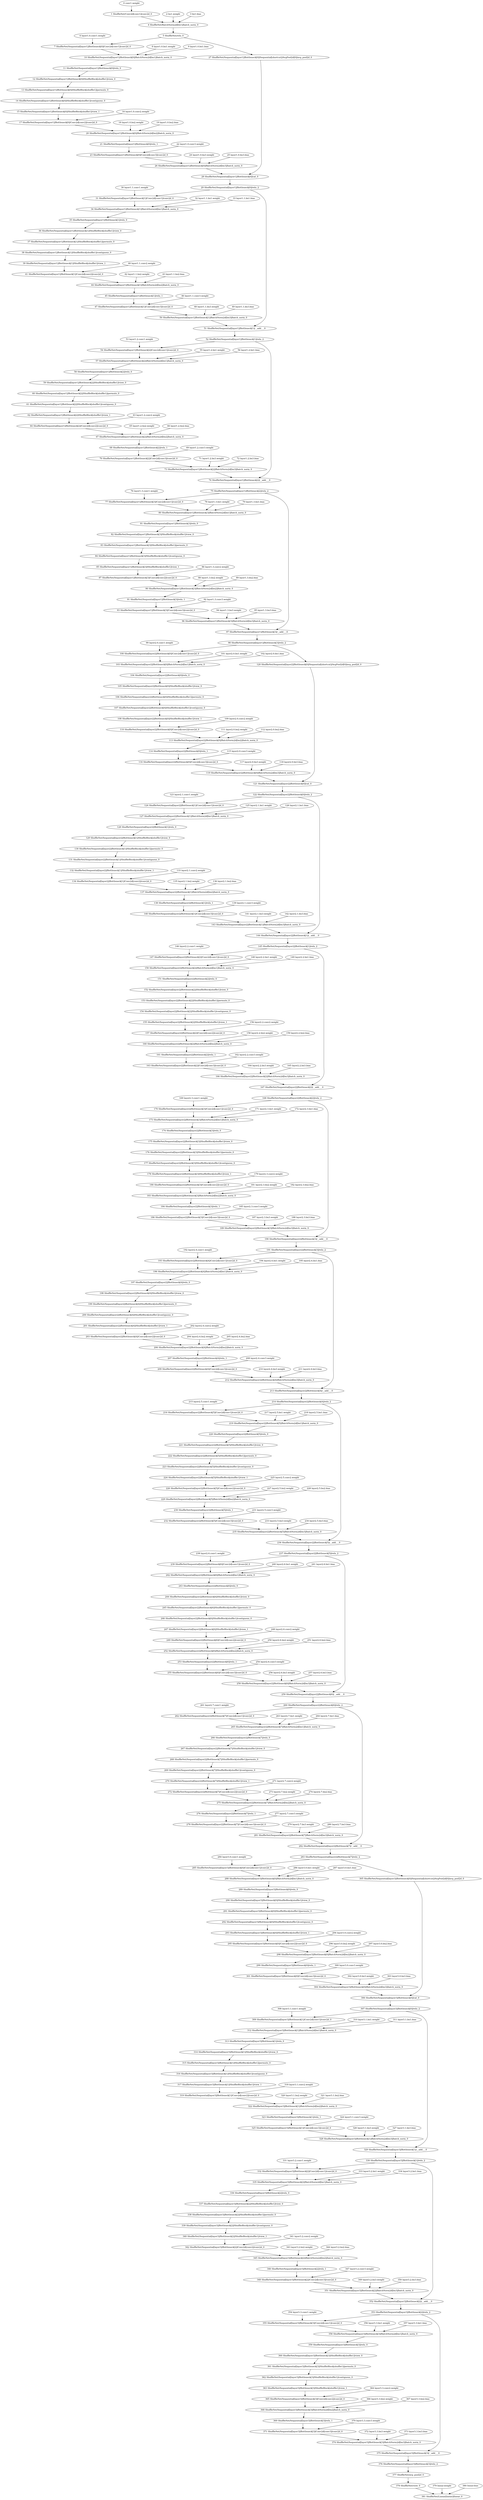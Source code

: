 strict digraph  {
"0 conv1.weight" [id=0, type=nncf_model_const];
"1 ShuffleNet/Conv2d[conv1]/conv2d_0" [id=1, type=conv2d];
"2 bn1.weight" [id=2, type=nncf_model_const];
"3 bn1.bias" [id=3, type=nncf_model_const];
"4 ShuffleNet/BatchNorm2d[bn1]/batch_norm_0" [id=4, type=batch_norm];
"5 ShuffleNet/relu_0" [id=5, type=relu];
"6 layer1.0.conv1.weight" [id=6, type=nncf_model_const];
"7 ShuffleNet/Sequential[layer1]/Bottleneck[0]/Conv2d[conv1]/conv2d_0" [id=7, type=conv2d];
"8 layer1.0.bn1.weight" [id=8, type=nncf_model_const];
"9 layer1.0.bn1.bias" [id=9, type=nncf_model_const];
"10 ShuffleNet/Sequential[layer1]/Bottleneck[0]/BatchNorm2d[bn1]/batch_norm_0" [id=10, type=batch_norm];
"11 ShuffleNet/Sequential[layer1]/Bottleneck[0]/relu_0" [id=11, type=relu];
"12 ShuffleNet/Sequential[layer1]/Bottleneck[0]/ShuffleBlock[shuffle1]/view_0" [id=12, type=view];
"13 ShuffleNet/Sequential[layer1]/Bottleneck[0]/ShuffleBlock[shuffle1]/permute_0" [id=13, type=permute];
"14 ShuffleNet/Sequential[layer1]/Bottleneck[0]/ShuffleBlock[shuffle1]/contiguous_0" [id=14, type=contiguous];
"15 ShuffleNet/Sequential[layer1]/Bottleneck[0]/ShuffleBlock[shuffle1]/view_1" [id=15, type=view];
"16 layer1.0.conv2.weight" [id=16, type=nncf_model_const];
"17 ShuffleNet/Sequential[layer1]/Bottleneck[0]/Conv2d[conv2]/conv2d_0" [id=17, type=conv2d];
"18 layer1.0.bn2.weight" [id=18, type=nncf_model_const];
"19 layer1.0.bn2.bias" [id=19, type=nncf_model_const];
"20 ShuffleNet/Sequential[layer1]/Bottleneck[0]/BatchNorm2d[bn2]/batch_norm_0" [id=20, type=batch_norm];
"21 ShuffleNet/Sequential[layer1]/Bottleneck[0]/relu_1" [id=21, type=relu];
"22 layer1.0.conv3.weight" [id=22, type=nncf_model_const];
"23 ShuffleNet/Sequential[layer1]/Bottleneck[0]/Conv2d[conv3]/conv2d_0" [id=23, type=conv2d];
"24 layer1.0.bn3.weight" [id=24, type=nncf_model_const];
"25 layer1.0.bn3.bias" [id=25, type=nncf_model_const];
"26 ShuffleNet/Sequential[layer1]/Bottleneck[0]/BatchNorm2d[bn3]/batch_norm_0" [id=26, type=batch_norm];
"27 ShuffleNet/Sequential[layer1]/Bottleneck[0]/Sequential[shortcut]/AvgPool2d[0]/avg_pool2d_0" [id=27, type=avg_pool2d];
"28 ShuffleNet/Sequential[layer1]/Bottleneck[0]/cat_0" [id=28, type=cat];
"29 ShuffleNet/Sequential[layer1]/Bottleneck[0]/relu_2" [id=29, type=relu];
"30 layer1.1.conv1.weight" [id=30, type=nncf_model_const];
"31 ShuffleNet/Sequential[layer1]/Bottleneck[1]/Conv2d[conv1]/conv2d_0" [id=31, type=conv2d];
"32 layer1.1.bn1.weight" [id=32, type=nncf_model_const];
"33 layer1.1.bn1.bias" [id=33, type=nncf_model_const];
"34 ShuffleNet/Sequential[layer1]/Bottleneck[1]/BatchNorm2d[bn1]/batch_norm_0" [id=34, type=batch_norm];
"35 ShuffleNet/Sequential[layer1]/Bottleneck[1]/relu_0" [id=35, type=relu];
"36 ShuffleNet/Sequential[layer1]/Bottleneck[1]/ShuffleBlock[shuffle1]/view_0" [id=36, type=view];
"37 ShuffleNet/Sequential[layer1]/Bottleneck[1]/ShuffleBlock[shuffle1]/permute_0" [id=37, type=permute];
"38 ShuffleNet/Sequential[layer1]/Bottleneck[1]/ShuffleBlock[shuffle1]/contiguous_0" [id=38, type=contiguous];
"39 ShuffleNet/Sequential[layer1]/Bottleneck[1]/ShuffleBlock[shuffle1]/view_1" [id=39, type=view];
"40 layer1.1.conv2.weight" [id=40, type=nncf_model_const];
"41 ShuffleNet/Sequential[layer1]/Bottleneck[1]/Conv2d[conv2]/conv2d_0" [id=41, type=conv2d];
"42 layer1.1.bn2.weight" [id=42, type=nncf_model_const];
"43 layer1.1.bn2.bias" [id=43, type=nncf_model_const];
"44 ShuffleNet/Sequential[layer1]/Bottleneck[1]/BatchNorm2d[bn2]/batch_norm_0" [id=44, type=batch_norm];
"45 ShuffleNet/Sequential[layer1]/Bottleneck[1]/relu_1" [id=45, type=relu];
"46 layer1.1.conv3.weight" [id=46, type=nncf_model_const];
"47 ShuffleNet/Sequential[layer1]/Bottleneck[1]/Conv2d[conv3]/conv2d_0" [id=47, type=conv2d];
"48 layer1.1.bn3.weight" [id=48, type=nncf_model_const];
"49 layer1.1.bn3.bias" [id=49, type=nncf_model_const];
"50 ShuffleNet/Sequential[layer1]/Bottleneck[1]/BatchNorm2d[bn3]/batch_norm_0" [id=50, type=batch_norm];
"51 ShuffleNet/Sequential[layer1]/Bottleneck[1]/__add___0" [id=51, type=__add__];
"52 ShuffleNet/Sequential[layer1]/Bottleneck[1]/relu_2" [id=52, type=relu];
"53 layer1.2.conv1.weight" [id=53, type=nncf_model_const];
"54 ShuffleNet/Sequential[layer1]/Bottleneck[2]/Conv2d[conv1]/conv2d_0" [id=54, type=conv2d];
"55 layer1.2.bn1.weight" [id=55, type=nncf_model_const];
"56 layer1.2.bn1.bias" [id=56, type=nncf_model_const];
"57 ShuffleNet/Sequential[layer1]/Bottleneck[2]/BatchNorm2d[bn1]/batch_norm_0" [id=57, type=batch_norm];
"58 ShuffleNet/Sequential[layer1]/Bottleneck[2]/relu_0" [id=58, type=relu];
"59 ShuffleNet/Sequential[layer1]/Bottleneck[2]/ShuffleBlock[shuffle1]/view_0" [id=59, type=view];
"60 ShuffleNet/Sequential[layer1]/Bottleneck[2]/ShuffleBlock[shuffle1]/permute_0" [id=60, type=permute];
"61 ShuffleNet/Sequential[layer1]/Bottleneck[2]/ShuffleBlock[shuffle1]/contiguous_0" [id=61, type=contiguous];
"62 ShuffleNet/Sequential[layer1]/Bottleneck[2]/ShuffleBlock[shuffle1]/view_1" [id=62, type=view];
"63 layer1.2.conv2.weight" [id=63, type=nncf_model_const];
"64 ShuffleNet/Sequential[layer1]/Bottleneck[2]/Conv2d[conv2]/conv2d_0" [id=64, type=conv2d];
"65 layer1.2.bn2.weight" [id=65, type=nncf_model_const];
"66 layer1.2.bn2.bias" [id=66, type=nncf_model_const];
"67 ShuffleNet/Sequential[layer1]/Bottleneck[2]/BatchNorm2d[bn2]/batch_norm_0" [id=67, type=batch_norm];
"68 ShuffleNet/Sequential[layer1]/Bottleneck[2]/relu_1" [id=68, type=relu];
"69 layer1.2.conv3.weight" [id=69, type=nncf_model_const];
"70 ShuffleNet/Sequential[layer1]/Bottleneck[2]/Conv2d[conv3]/conv2d_0" [id=70, type=conv2d];
"71 layer1.2.bn3.weight" [id=71, type=nncf_model_const];
"72 layer1.2.bn3.bias" [id=72, type=nncf_model_const];
"73 ShuffleNet/Sequential[layer1]/Bottleneck[2]/BatchNorm2d[bn3]/batch_norm_0" [id=73, type=batch_norm];
"74 ShuffleNet/Sequential[layer1]/Bottleneck[2]/__add___0" [id=74, type=__add__];
"75 ShuffleNet/Sequential[layer1]/Bottleneck[2]/relu_2" [id=75, type=relu];
"76 layer1.3.conv1.weight" [id=76, type=nncf_model_const];
"77 ShuffleNet/Sequential[layer1]/Bottleneck[3]/Conv2d[conv1]/conv2d_0" [id=77, type=conv2d];
"78 layer1.3.bn1.weight" [id=78, type=nncf_model_const];
"79 layer1.3.bn1.bias" [id=79, type=nncf_model_const];
"80 ShuffleNet/Sequential[layer1]/Bottleneck[3]/BatchNorm2d[bn1]/batch_norm_0" [id=80, type=batch_norm];
"81 ShuffleNet/Sequential[layer1]/Bottleneck[3]/relu_0" [id=81, type=relu];
"82 ShuffleNet/Sequential[layer1]/Bottleneck[3]/ShuffleBlock[shuffle1]/view_0" [id=82, type=view];
"83 ShuffleNet/Sequential[layer1]/Bottleneck[3]/ShuffleBlock[shuffle1]/permute_0" [id=83, type=permute];
"84 ShuffleNet/Sequential[layer1]/Bottleneck[3]/ShuffleBlock[shuffle1]/contiguous_0" [id=84, type=contiguous];
"85 ShuffleNet/Sequential[layer1]/Bottleneck[3]/ShuffleBlock[shuffle1]/view_1" [id=85, type=view];
"86 layer1.3.conv2.weight" [id=86, type=nncf_model_const];
"87 ShuffleNet/Sequential[layer1]/Bottleneck[3]/Conv2d[conv2]/conv2d_0" [id=87, type=conv2d];
"88 layer1.3.bn2.weight" [id=88, type=nncf_model_const];
"89 layer1.3.bn2.bias" [id=89, type=nncf_model_const];
"90 ShuffleNet/Sequential[layer1]/Bottleneck[3]/BatchNorm2d[bn2]/batch_norm_0" [id=90, type=batch_norm];
"91 ShuffleNet/Sequential[layer1]/Bottleneck[3]/relu_1" [id=91, type=relu];
"92 layer1.3.conv3.weight" [id=92, type=nncf_model_const];
"93 ShuffleNet/Sequential[layer1]/Bottleneck[3]/Conv2d[conv3]/conv2d_0" [id=93, type=conv2d];
"94 layer1.3.bn3.weight" [id=94, type=nncf_model_const];
"95 layer1.3.bn3.bias" [id=95, type=nncf_model_const];
"96 ShuffleNet/Sequential[layer1]/Bottleneck[3]/BatchNorm2d[bn3]/batch_norm_0" [id=96, type=batch_norm];
"97 ShuffleNet/Sequential[layer1]/Bottleneck[3]/__add___0" [id=97, type=__add__];
"98 ShuffleNet/Sequential[layer1]/Bottleneck[3]/relu_2" [id=98, type=relu];
"99 layer2.0.conv1.weight" [id=99, type=nncf_model_const];
"100 ShuffleNet/Sequential[layer2]/Bottleneck[0]/Conv2d[conv1]/conv2d_0" [id=100, type=conv2d];
"101 layer2.0.bn1.weight" [id=101, type=nncf_model_const];
"102 layer2.0.bn1.bias" [id=102, type=nncf_model_const];
"103 ShuffleNet/Sequential[layer2]/Bottleneck[0]/BatchNorm2d[bn1]/batch_norm_0" [id=103, type=batch_norm];
"104 ShuffleNet/Sequential[layer2]/Bottleneck[0]/relu_0" [id=104, type=relu];
"105 ShuffleNet/Sequential[layer2]/Bottleneck[0]/ShuffleBlock[shuffle1]/view_0" [id=105, type=view];
"106 ShuffleNet/Sequential[layer2]/Bottleneck[0]/ShuffleBlock[shuffle1]/permute_0" [id=106, type=permute];
"107 ShuffleNet/Sequential[layer2]/Bottleneck[0]/ShuffleBlock[shuffle1]/contiguous_0" [id=107, type=contiguous];
"108 ShuffleNet/Sequential[layer2]/Bottleneck[0]/ShuffleBlock[shuffle1]/view_1" [id=108, type=view];
"109 layer2.0.conv2.weight" [id=109, type=nncf_model_const];
"110 ShuffleNet/Sequential[layer2]/Bottleneck[0]/Conv2d[conv2]/conv2d_0" [id=110, type=conv2d];
"111 layer2.0.bn2.weight" [id=111, type=nncf_model_const];
"112 layer2.0.bn2.bias" [id=112, type=nncf_model_const];
"113 ShuffleNet/Sequential[layer2]/Bottleneck[0]/BatchNorm2d[bn2]/batch_norm_0" [id=113, type=batch_norm];
"114 ShuffleNet/Sequential[layer2]/Bottleneck[0]/relu_1" [id=114, type=relu];
"115 layer2.0.conv3.weight" [id=115, type=nncf_model_const];
"116 ShuffleNet/Sequential[layer2]/Bottleneck[0]/Conv2d[conv3]/conv2d_0" [id=116, type=conv2d];
"117 layer2.0.bn3.weight" [id=117, type=nncf_model_const];
"118 layer2.0.bn3.bias" [id=118, type=nncf_model_const];
"119 ShuffleNet/Sequential[layer2]/Bottleneck[0]/BatchNorm2d[bn3]/batch_norm_0" [id=119, type=batch_norm];
"120 ShuffleNet/Sequential[layer2]/Bottleneck[0]/Sequential[shortcut]/AvgPool2d[0]/avg_pool2d_0" [id=120, type=avg_pool2d];
"121 ShuffleNet/Sequential[layer2]/Bottleneck[0]/cat_0" [id=121, type=cat];
"122 ShuffleNet/Sequential[layer2]/Bottleneck[0]/relu_2" [id=122, type=relu];
"123 layer2.1.conv1.weight" [id=123, type=nncf_model_const];
"124 ShuffleNet/Sequential[layer2]/Bottleneck[1]/Conv2d[conv1]/conv2d_0" [id=124, type=conv2d];
"125 layer2.1.bn1.weight" [id=125, type=nncf_model_const];
"126 layer2.1.bn1.bias" [id=126, type=nncf_model_const];
"127 ShuffleNet/Sequential[layer2]/Bottleneck[1]/BatchNorm2d[bn1]/batch_norm_0" [id=127, type=batch_norm];
"128 ShuffleNet/Sequential[layer2]/Bottleneck[1]/relu_0" [id=128, type=relu];
"129 ShuffleNet/Sequential[layer2]/Bottleneck[1]/ShuffleBlock[shuffle1]/view_0" [id=129, type=view];
"130 ShuffleNet/Sequential[layer2]/Bottleneck[1]/ShuffleBlock[shuffle1]/permute_0" [id=130, type=permute];
"131 ShuffleNet/Sequential[layer2]/Bottleneck[1]/ShuffleBlock[shuffle1]/contiguous_0" [id=131, type=contiguous];
"132 ShuffleNet/Sequential[layer2]/Bottleneck[1]/ShuffleBlock[shuffle1]/view_1" [id=132, type=view];
"133 layer2.1.conv2.weight" [id=133, type=nncf_model_const];
"134 ShuffleNet/Sequential[layer2]/Bottleneck[1]/Conv2d[conv2]/conv2d_0" [id=134, type=conv2d];
"135 layer2.1.bn2.weight" [id=135, type=nncf_model_const];
"136 layer2.1.bn2.bias" [id=136, type=nncf_model_const];
"137 ShuffleNet/Sequential[layer2]/Bottleneck[1]/BatchNorm2d[bn2]/batch_norm_0" [id=137, type=batch_norm];
"138 ShuffleNet/Sequential[layer2]/Bottleneck[1]/relu_1" [id=138, type=relu];
"139 layer2.1.conv3.weight" [id=139, type=nncf_model_const];
"140 ShuffleNet/Sequential[layer2]/Bottleneck[1]/Conv2d[conv3]/conv2d_0" [id=140, type=conv2d];
"141 layer2.1.bn3.weight" [id=141, type=nncf_model_const];
"142 layer2.1.bn3.bias" [id=142, type=nncf_model_const];
"143 ShuffleNet/Sequential[layer2]/Bottleneck[1]/BatchNorm2d[bn3]/batch_norm_0" [id=143, type=batch_norm];
"144 ShuffleNet/Sequential[layer2]/Bottleneck[1]/__add___0" [id=144, type=__add__];
"145 ShuffleNet/Sequential[layer2]/Bottleneck[1]/relu_2" [id=145, type=relu];
"146 layer2.2.conv1.weight" [id=146, type=nncf_model_const];
"147 ShuffleNet/Sequential[layer2]/Bottleneck[2]/Conv2d[conv1]/conv2d_0" [id=147, type=conv2d];
"148 layer2.2.bn1.weight" [id=148, type=nncf_model_const];
"149 layer2.2.bn1.bias" [id=149, type=nncf_model_const];
"150 ShuffleNet/Sequential[layer2]/Bottleneck[2]/BatchNorm2d[bn1]/batch_norm_0" [id=150, type=batch_norm];
"151 ShuffleNet/Sequential[layer2]/Bottleneck[2]/relu_0" [id=151, type=relu];
"152 ShuffleNet/Sequential[layer2]/Bottleneck[2]/ShuffleBlock[shuffle1]/view_0" [id=152, type=view];
"153 ShuffleNet/Sequential[layer2]/Bottleneck[2]/ShuffleBlock[shuffle1]/permute_0" [id=153, type=permute];
"154 ShuffleNet/Sequential[layer2]/Bottleneck[2]/ShuffleBlock[shuffle1]/contiguous_0" [id=154, type=contiguous];
"155 ShuffleNet/Sequential[layer2]/Bottleneck[2]/ShuffleBlock[shuffle1]/view_1" [id=155, type=view];
"156 layer2.2.conv2.weight" [id=156, type=nncf_model_const];
"157 ShuffleNet/Sequential[layer2]/Bottleneck[2]/Conv2d[conv2]/conv2d_0" [id=157, type=conv2d];
"158 layer2.2.bn2.weight" [id=158, type=nncf_model_const];
"159 layer2.2.bn2.bias" [id=159, type=nncf_model_const];
"160 ShuffleNet/Sequential[layer2]/Bottleneck[2]/BatchNorm2d[bn2]/batch_norm_0" [id=160, type=batch_norm];
"161 ShuffleNet/Sequential[layer2]/Bottleneck[2]/relu_1" [id=161, type=relu];
"162 layer2.2.conv3.weight" [id=162, type=nncf_model_const];
"163 ShuffleNet/Sequential[layer2]/Bottleneck[2]/Conv2d[conv3]/conv2d_0" [id=163, type=conv2d];
"164 layer2.2.bn3.weight" [id=164, type=nncf_model_const];
"165 layer2.2.bn3.bias" [id=165, type=nncf_model_const];
"166 ShuffleNet/Sequential[layer2]/Bottleneck[2]/BatchNorm2d[bn3]/batch_norm_0" [id=166, type=batch_norm];
"167 ShuffleNet/Sequential[layer2]/Bottleneck[2]/__add___0" [id=167, type=__add__];
"168 ShuffleNet/Sequential[layer2]/Bottleneck[2]/relu_2" [id=168, type=relu];
"169 layer2.3.conv1.weight" [id=169, type=nncf_model_const];
"170 ShuffleNet/Sequential[layer2]/Bottleneck[3]/Conv2d[conv1]/conv2d_0" [id=170, type=conv2d];
"171 layer2.3.bn1.weight" [id=171, type=nncf_model_const];
"172 layer2.3.bn1.bias" [id=172, type=nncf_model_const];
"173 ShuffleNet/Sequential[layer2]/Bottleneck[3]/BatchNorm2d[bn1]/batch_norm_0" [id=173, type=batch_norm];
"174 ShuffleNet/Sequential[layer2]/Bottleneck[3]/relu_0" [id=174, type=relu];
"175 ShuffleNet/Sequential[layer2]/Bottleneck[3]/ShuffleBlock[shuffle1]/view_0" [id=175, type=view];
"176 ShuffleNet/Sequential[layer2]/Bottleneck[3]/ShuffleBlock[shuffle1]/permute_0" [id=176, type=permute];
"177 ShuffleNet/Sequential[layer2]/Bottleneck[3]/ShuffleBlock[shuffle1]/contiguous_0" [id=177, type=contiguous];
"178 ShuffleNet/Sequential[layer2]/Bottleneck[3]/ShuffleBlock[shuffle1]/view_1" [id=178, type=view];
"179 layer2.3.conv2.weight" [id=179, type=nncf_model_const];
"180 ShuffleNet/Sequential[layer2]/Bottleneck[3]/Conv2d[conv2]/conv2d_0" [id=180, type=conv2d];
"181 layer2.3.bn2.weight" [id=181, type=nncf_model_const];
"182 layer2.3.bn2.bias" [id=182, type=nncf_model_const];
"183 ShuffleNet/Sequential[layer2]/Bottleneck[3]/BatchNorm2d[bn2]/batch_norm_0" [id=183, type=batch_norm];
"184 ShuffleNet/Sequential[layer2]/Bottleneck[3]/relu_1" [id=184, type=relu];
"185 layer2.3.conv3.weight" [id=185, type=nncf_model_const];
"186 ShuffleNet/Sequential[layer2]/Bottleneck[3]/Conv2d[conv3]/conv2d_0" [id=186, type=conv2d];
"187 layer2.3.bn3.weight" [id=187, type=nncf_model_const];
"188 layer2.3.bn3.bias" [id=188, type=nncf_model_const];
"189 ShuffleNet/Sequential[layer2]/Bottleneck[3]/BatchNorm2d[bn3]/batch_norm_0" [id=189, type=batch_norm];
"190 ShuffleNet/Sequential[layer2]/Bottleneck[3]/__add___0" [id=190, type=__add__];
"191 ShuffleNet/Sequential[layer2]/Bottleneck[3]/relu_2" [id=191, type=relu];
"192 layer2.4.conv1.weight" [id=192, type=nncf_model_const];
"193 ShuffleNet/Sequential[layer2]/Bottleneck[4]/Conv2d[conv1]/conv2d_0" [id=193, type=conv2d];
"194 layer2.4.bn1.weight" [id=194, type=nncf_model_const];
"195 layer2.4.bn1.bias" [id=195, type=nncf_model_const];
"196 ShuffleNet/Sequential[layer2]/Bottleneck[4]/BatchNorm2d[bn1]/batch_norm_0" [id=196, type=batch_norm];
"197 ShuffleNet/Sequential[layer2]/Bottleneck[4]/relu_0" [id=197, type=relu];
"198 ShuffleNet/Sequential[layer2]/Bottleneck[4]/ShuffleBlock[shuffle1]/view_0" [id=198, type=view];
"199 ShuffleNet/Sequential[layer2]/Bottleneck[4]/ShuffleBlock[shuffle1]/permute_0" [id=199, type=permute];
"200 ShuffleNet/Sequential[layer2]/Bottleneck[4]/ShuffleBlock[shuffle1]/contiguous_0" [id=200, type=contiguous];
"201 ShuffleNet/Sequential[layer2]/Bottleneck[4]/ShuffleBlock[shuffle1]/view_1" [id=201, type=view];
"202 layer2.4.conv2.weight" [id=202, type=nncf_model_const];
"203 ShuffleNet/Sequential[layer2]/Bottleneck[4]/Conv2d[conv2]/conv2d_0" [id=203, type=conv2d];
"204 layer2.4.bn2.weight" [id=204, type=nncf_model_const];
"205 layer2.4.bn2.bias" [id=205, type=nncf_model_const];
"206 ShuffleNet/Sequential[layer2]/Bottleneck[4]/BatchNorm2d[bn2]/batch_norm_0" [id=206, type=batch_norm];
"207 ShuffleNet/Sequential[layer2]/Bottleneck[4]/relu_1" [id=207, type=relu];
"208 layer2.4.conv3.weight" [id=208, type=nncf_model_const];
"209 ShuffleNet/Sequential[layer2]/Bottleneck[4]/Conv2d[conv3]/conv2d_0" [id=209, type=conv2d];
"210 layer2.4.bn3.weight" [id=210, type=nncf_model_const];
"211 layer2.4.bn3.bias" [id=211, type=nncf_model_const];
"212 ShuffleNet/Sequential[layer2]/Bottleneck[4]/BatchNorm2d[bn3]/batch_norm_0" [id=212, type=batch_norm];
"213 ShuffleNet/Sequential[layer2]/Bottleneck[4]/__add___0" [id=213, type=__add__];
"214 ShuffleNet/Sequential[layer2]/Bottleneck[4]/relu_2" [id=214, type=relu];
"215 layer2.5.conv1.weight" [id=215, type=nncf_model_const];
"216 ShuffleNet/Sequential[layer2]/Bottleneck[5]/Conv2d[conv1]/conv2d_0" [id=216, type=conv2d];
"217 layer2.5.bn1.weight" [id=217, type=nncf_model_const];
"218 layer2.5.bn1.bias" [id=218, type=nncf_model_const];
"219 ShuffleNet/Sequential[layer2]/Bottleneck[5]/BatchNorm2d[bn1]/batch_norm_0" [id=219, type=batch_norm];
"220 ShuffleNet/Sequential[layer2]/Bottleneck[5]/relu_0" [id=220, type=relu];
"221 ShuffleNet/Sequential[layer2]/Bottleneck[5]/ShuffleBlock[shuffle1]/view_0" [id=221, type=view];
"222 ShuffleNet/Sequential[layer2]/Bottleneck[5]/ShuffleBlock[shuffle1]/permute_0" [id=222, type=permute];
"223 ShuffleNet/Sequential[layer2]/Bottleneck[5]/ShuffleBlock[shuffle1]/contiguous_0" [id=223, type=contiguous];
"224 ShuffleNet/Sequential[layer2]/Bottleneck[5]/ShuffleBlock[shuffle1]/view_1" [id=224, type=view];
"225 layer2.5.conv2.weight" [id=225, type=nncf_model_const];
"226 ShuffleNet/Sequential[layer2]/Bottleneck[5]/Conv2d[conv2]/conv2d_0" [id=226, type=conv2d];
"227 layer2.5.bn2.weight" [id=227, type=nncf_model_const];
"228 layer2.5.bn2.bias" [id=228, type=nncf_model_const];
"229 ShuffleNet/Sequential[layer2]/Bottleneck[5]/BatchNorm2d[bn2]/batch_norm_0" [id=229, type=batch_norm];
"230 ShuffleNet/Sequential[layer2]/Bottleneck[5]/relu_1" [id=230, type=relu];
"231 layer2.5.conv3.weight" [id=231, type=nncf_model_const];
"232 ShuffleNet/Sequential[layer2]/Bottleneck[5]/Conv2d[conv3]/conv2d_0" [id=232, type=conv2d];
"233 layer2.5.bn3.weight" [id=233, type=nncf_model_const];
"234 layer2.5.bn3.bias" [id=234, type=nncf_model_const];
"235 ShuffleNet/Sequential[layer2]/Bottleneck[5]/BatchNorm2d[bn3]/batch_norm_0" [id=235, type=batch_norm];
"236 ShuffleNet/Sequential[layer2]/Bottleneck[5]/__add___0" [id=236, type=__add__];
"237 ShuffleNet/Sequential[layer2]/Bottleneck[5]/relu_2" [id=237, type=relu];
"238 layer2.6.conv1.weight" [id=238, type=nncf_model_const];
"239 ShuffleNet/Sequential[layer2]/Bottleneck[6]/Conv2d[conv1]/conv2d_0" [id=239, type=conv2d];
"240 layer2.6.bn1.weight" [id=240, type=nncf_model_const];
"241 layer2.6.bn1.bias" [id=241, type=nncf_model_const];
"242 ShuffleNet/Sequential[layer2]/Bottleneck[6]/BatchNorm2d[bn1]/batch_norm_0" [id=242, type=batch_norm];
"243 ShuffleNet/Sequential[layer2]/Bottleneck[6]/relu_0" [id=243, type=relu];
"244 ShuffleNet/Sequential[layer2]/Bottleneck[6]/ShuffleBlock[shuffle1]/view_0" [id=244, type=view];
"245 ShuffleNet/Sequential[layer2]/Bottleneck[6]/ShuffleBlock[shuffle1]/permute_0" [id=245, type=permute];
"246 ShuffleNet/Sequential[layer2]/Bottleneck[6]/ShuffleBlock[shuffle1]/contiguous_0" [id=246, type=contiguous];
"247 ShuffleNet/Sequential[layer2]/Bottleneck[6]/ShuffleBlock[shuffle1]/view_1" [id=247, type=view];
"248 layer2.6.conv2.weight" [id=248, type=nncf_model_const];
"249 ShuffleNet/Sequential[layer2]/Bottleneck[6]/Conv2d[conv2]/conv2d_0" [id=249, type=conv2d];
"250 layer2.6.bn2.weight" [id=250, type=nncf_model_const];
"251 layer2.6.bn2.bias" [id=251, type=nncf_model_const];
"252 ShuffleNet/Sequential[layer2]/Bottleneck[6]/BatchNorm2d[bn2]/batch_norm_0" [id=252, type=batch_norm];
"253 ShuffleNet/Sequential[layer2]/Bottleneck[6]/relu_1" [id=253, type=relu];
"254 layer2.6.conv3.weight" [id=254, type=nncf_model_const];
"255 ShuffleNet/Sequential[layer2]/Bottleneck[6]/Conv2d[conv3]/conv2d_0" [id=255, type=conv2d];
"256 layer2.6.bn3.weight" [id=256, type=nncf_model_const];
"257 layer2.6.bn3.bias" [id=257, type=nncf_model_const];
"258 ShuffleNet/Sequential[layer2]/Bottleneck[6]/BatchNorm2d[bn3]/batch_norm_0" [id=258, type=batch_norm];
"259 ShuffleNet/Sequential[layer2]/Bottleneck[6]/__add___0" [id=259, type=__add__];
"260 ShuffleNet/Sequential[layer2]/Bottleneck[6]/relu_2" [id=260, type=relu];
"261 layer2.7.conv1.weight" [id=261, type=nncf_model_const];
"262 ShuffleNet/Sequential[layer2]/Bottleneck[7]/Conv2d[conv1]/conv2d_0" [id=262, type=conv2d];
"263 layer2.7.bn1.weight" [id=263, type=nncf_model_const];
"264 layer2.7.bn1.bias" [id=264, type=nncf_model_const];
"265 ShuffleNet/Sequential[layer2]/Bottleneck[7]/BatchNorm2d[bn1]/batch_norm_0" [id=265, type=batch_norm];
"266 ShuffleNet/Sequential[layer2]/Bottleneck[7]/relu_0" [id=266, type=relu];
"267 ShuffleNet/Sequential[layer2]/Bottleneck[7]/ShuffleBlock[shuffle1]/view_0" [id=267, type=view];
"268 ShuffleNet/Sequential[layer2]/Bottleneck[7]/ShuffleBlock[shuffle1]/permute_0" [id=268, type=permute];
"269 ShuffleNet/Sequential[layer2]/Bottleneck[7]/ShuffleBlock[shuffle1]/contiguous_0" [id=269, type=contiguous];
"270 ShuffleNet/Sequential[layer2]/Bottleneck[7]/ShuffleBlock[shuffle1]/view_1" [id=270, type=view];
"271 layer2.7.conv2.weight" [id=271, type=nncf_model_const];
"272 ShuffleNet/Sequential[layer2]/Bottleneck[7]/Conv2d[conv2]/conv2d_0" [id=272, type=conv2d];
"273 layer2.7.bn2.weight" [id=273, type=nncf_model_const];
"274 layer2.7.bn2.bias" [id=274, type=nncf_model_const];
"275 ShuffleNet/Sequential[layer2]/Bottleneck[7]/BatchNorm2d[bn2]/batch_norm_0" [id=275, type=batch_norm];
"276 ShuffleNet/Sequential[layer2]/Bottleneck[7]/relu_1" [id=276, type=relu];
"277 layer2.7.conv3.weight" [id=277, type=nncf_model_const];
"278 ShuffleNet/Sequential[layer2]/Bottleneck[7]/Conv2d[conv3]/conv2d_0" [id=278, type=conv2d];
"279 layer2.7.bn3.weight" [id=279, type=nncf_model_const];
"280 layer2.7.bn3.bias" [id=280, type=nncf_model_const];
"281 ShuffleNet/Sequential[layer2]/Bottleneck[7]/BatchNorm2d[bn3]/batch_norm_0" [id=281, type=batch_norm];
"282 ShuffleNet/Sequential[layer2]/Bottleneck[7]/__add___0" [id=282, type=__add__];
"283 ShuffleNet/Sequential[layer2]/Bottleneck[7]/relu_2" [id=283, type=relu];
"284 layer3.0.conv1.weight" [id=284, type=nncf_model_const];
"285 ShuffleNet/Sequential[layer3]/Bottleneck[0]/Conv2d[conv1]/conv2d_0" [id=285, type=conv2d];
"286 layer3.0.bn1.weight" [id=286, type=nncf_model_const];
"287 layer3.0.bn1.bias" [id=287, type=nncf_model_const];
"288 ShuffleNet/Sequential[layer3]/Bottleneck[0]/BatchNorm2d[bn1]/batch_norm_0" [id=288, type=batch_norm];
"289 ShuffleNet/Sequential[layer3]/Bottleneck[0]/relu_0" [id=289, type=relu];
"290 ShuffleNet/Sequential[layer3]/Bottleneck[0]/ShuffleBlock[shuffle1]/view_0" [id=290, type=view];
"291 ShuffleNet/Sequential[layer3]/Bottleneck[0]/ShuffleBlock[shuffle1]/permute_0" [id=291, type=permute];
"292 ShuffleNet/Sequential[layer3]/Bottleneck[0]/ShuffleBlock[shuffle1]/contiguous_0" [id=292, type=contiguous];
"293 ShuffleNet/Sequential[layer3]/Bottleneck[0]/ShuffleBlock[shuffle1]/view_1" [id=293, type=view];
"294 layer3.0.conv2.weight" [id=294, type=nncf_model_const];
"295 ShuffleNet/Sequential[layer3]/Bottleneck[0]/Conv2d[conv2]/conv2d_0" [id=295, type=conv2d];
"296 layer3.0.bn2.weight" [id=296, type=nncf_model_const];
"297 layer3.0.bn2.bias" [id=297, type=nncf_model_const];
"298 ShuffleNet/Sequential[layer3]/Bottleneck[0]/BatchNorm2d[bn2]/batch_norm_0" [id=298, type=batch_norm];
"299 ShuffleNet/Sequential[layer3]/Bottleneck[0]/relu_1" [id=299, type=relu];
"300 layer3.0.conv3.weight" [id=300, type=nncf_model_const];
"301 ShuffleNet/Sequential[layer3]/Bottleneck[0]/Conv2d[conv3]/conv2d_0" [id=301, type=conv2d];
"302 layer3.0.bn3.weight" [id=302, type=nncf_model_const];
"303 layer3.0.bn3.bias" [id=303, type=nncf_model_const];
"304 ShuffleNet/Sequential[layer3]/Bottleneck[0]/BatchNorm2d[bn3]/batch_norm_0" [id=304, type=batch_norm];
"305 ShuffleNet/Sequential[layer3]/Bottleneck[0]/Sequential[shortcut]/AvgPool2d[0]/avg_pool2d_0" [id=305, type=avg_pool2d];
"306 ShuffleNet/Sequential[layer3]/Bottleneck[0]/cat_0" [id=306, type=cat];
"307 ShuffleNet/Sequential[layer3]/Bottleneck[0]/relu_2" [id=307, type=relu];
"308 layer3.1.conv1.weight" [id=308, type=nncf_model_const];
"309 ShuffleNet/Sequential[layer3]/Bottleneck[1]/Conv2d[conv1]/conv2d_0" [id=309, type=conv2d];
"310 layer3.1.bn1.weight" [id=310, type=nncf_model_const];
"311 layer3.1.bn1.bias" [id=311, type=nncf_model_const];
"312 ShuffleNet/Sequential[layer3]/Bottleneck[1]/BatchNorm2d[bn1]/batch_norm_0" [id=312, type=batch_norm];
"313 ShuffleNet/Sequential[layer3]/Bottleneck[1]/relu_0" [id=313, type=relu];
"314 ShuffleNet/Sequential[layer3]/Bottleneck[1]/ShuffleBlock[shuffle1]/view_0" [id=314, type=view];
"315 ShuffleNet/Sequential[layer3]/Bottleneck[1]/ShuffleBlock[shuffle1]/permute_0" [id=315, type=permute];
"316 ShuffleNet/Sequential[layer3]/Bottleneck[1]/ShuffleBlock[shuffle1]/contiguous_0" [id=316, type=contiguous];
"317 ShuffleNet/Sequential[layer3]/Bottleneck[1]/ShuffleBlock[shuffle1]/view_1" [id=317, type=view];
"318 layer3.1.conv2.weight" [id=318, type=nncf_model_const];
"319 ShuffleNet/Sequential[layer3]/Bottleneck[1]/Conv2d[conv2]/conv2d_0" [id=319, type=conv2d];
"320 layer3.1.bn2.weight" [id=320, type=nncf_model_const];
"321 layer3.1.bn2.bias" [id=321, type=nncf_model_const];
"322 ShuffleNet/Sequential[layer3]/Bottleneck[1]/BatchNorm2d[bn2]/batch_norm_0" [id=322, type=batch_norm];
"323 ShuffleNet/Sequential[layer3]/Bottleneck[1]/relu_1" [id=323, type=relu];
"324 layer3.1.conv3.weight" [id=324, type=nncf_model_const];
"325 ShuffleNet/Sequential[layer3]/Bottleneck[1]/Conv2d[conv3]/conv2d_0" [id=325, type=conv2d];
"326 layer3.1.bn3.weight" [id=326, type=nncf_model_const];
"327 layer3.1.bn3.bias" [id=327, type=nncf_model_const];
"328 ShuffleNet/Sequential[layer3]/Bottleneck[1]/BatchNorm2d[bn3]/batch_norm_0" [id=328, type=batch_norm];
"329 ShuffleNet/Sequential[layer3]/Bottleneck[1]/__add___0" [id=329, type=__add__];
"330 ShuffleNet/Sequential[layer3]/Bottleneck[1]/relu_2" [id=330, type=relu];
"331 layer3.2.conv1.weight" [id=331, type=nncf_model_const];
"332 ShuffleNet/Sequential[layer3]/Bottleneck[2]/Conv2d[conv1]/conv2d_0" [id=332, type=conv2d];
"333 layer3.2.bn1.weight" [id=333, type=nncf_model_const];
"334 layer3.2.bn1.bias" [id=334, type=nncf_model_const];
"335 ShuffleNet/Sequential[layer3]/Bottleneck[2]/BatchNorm2d[bn1]/batch_norm_0" [id=335, type=batch_norm];
"336 ShuffleNet/Sequential[layer3]/Bottleneck[2]/relu_0" [id=336, type=relu];
"337 ShuffleNet/Sequential[layer3]/Bottleneck[2]/ShuffleBlock[shuffle1]/view_0" [id=337, type=view];
"338 ShuffleNet/Sequential[layer3]/Bottleneck[2]/ShuffleBlock[shuffle1]/permute_0" [id=338, type=permute];
"339 ShuffleNet/Sequential[layer3]/Bottleneck[2]/ShuffleBlock[shuffle1]/contiguous_0" [id=339, type=contiguous];
"340 ShuffleNet/Sequential[layer3]/Bottleneck[2]/ShuffleBlock[shuffle1]/view_1" [id=340, type=view];
"341 layer3.2.conv2.weight" [id=341, type=nncf_model_const];
"342 ShuffleNet/Sequential[layer3]/Bottleneck[2]/Conv2d[conv2]/conv2d_0" [id=342, type=conv2d];
"343 layer3.2.bn2.weight" [id=343, type=nncf_model_const];
"344 layer3.2.bn2.bias" [id=344, type=nncf_model_const];
"345 ShuffleNet/Sequential[layer3]/Bottleneck[2]/BatchNorm2d[bn2]/batch_norm_0" [id=345, type=batch_norm];
"346 ShuffleNet/Sequential[layer3]/Bottleneck[2]/relu_1" [id=346, type=relu];
"347 layer3.2.conv3.weight" [id=347, type=nncf_model_const];
"348 ShuffleNet/Sequential[layer3]/Bottleneck[2]/Conv2d[conv3]/conv2d_0" [id=348, type=conv2d];
"349 layer3.2.bn3.weight" [id=349, type=nncf_model_const];
"350 layer3.2.bn3.bias" [id=350, type=nncf_model_const];
"351 ShuffleNet/Sequential[layer3]/Bottleneck[2]/BatchNorm2d[bn3]/batch_norm_0" [id=351, type=batch_norm];
"352 ShuffleNet/Sequential[layer3]/Bottleneck[2]/__add___0" [id=352, type=__add__];
"353 ShuffleNet/Sequential[layer3]/Bottleneck[2]/relu_2" [id=353, type=relu];
"354 layer3.3.conv1.weight" [id=354, type=nncf_model_const];
"355 ShuffleNet/Sequential[layer3]/Bottleneck[3]/Conv2d[conv1]/conv2d_0" [id=355, type=conv2d];
"356 layer3.3.bn1.weight" [id=356, type=nncf_model_const];
"357 layer3.3.bn1.bias" [id=357, type=nncf_model_const];
"358 ShuffleNet/Sequential[layer3]/Bottleneck[3]/BatchNorm2d[bn1]/batch_norm_0" [id=358, type=batch_norm];
"359 ShuffleNet/Sequential[layer3]/Bottleneck[3]/relu_0" [id=359, type=relu];
"360 ShuffleNet/Sequential[layer3]/Bottleneck[3]/ShuffleBlock[shuffle1]/view_0" [id=360, type=view];
"361 ShuffleNet/Sequential[layer3]/Bottleneck[3]/ShuffleBlock[shuffle1]/permute_0" [id=361, type=permute];
"362 ShuffleNet/Sequential[layer3]/Bottleneck[3]/ShuffleBlock[shuffle1]/contiguous_0" [id=362, type=contiguous];
"363 ShuffleNet/Sequential[layer3]/Bottleneck[3]/ShuffleBlock[shuffle1]/view_1" [id=363, type=view];
"364 layer3.3.conv2.weight" [id=364, type=nncf_model_const];
"365 ShuffleNet/Sequential[layer3]/Bottleneck[3]/Conv2d[conv2]/conv2d_0" [id=365, type=conv2d];
"366 layer3.3.bn2.weight" [id=366, type=nncf_model_const];
"367 layer3.3.bn2.bias" [id=367, type=nncf_model_const];
"368 ShuffleNet/Sequential[layer3]/Bottleneck[3]/BatchNorm2d[bn2]/batch_norm_0" [id=368, type=batch_norm];
"369 ShuffleNet/Sequential[layer3]/Bottleneck[3]/relu_1" [id=369, type=relu];
"370 layer3.3.conv3.weight" [id=370, type=nncf_model_const];
"371 ShuffleNet/Sequential[layer3]/Bottleneck[3]/Conv2d[conv3]/conv2d_0" [id=371, type=conv2d];
"372 layer3.3.bn3.weight" [id=372, type=nncf_model_const];
"373 layer3.3.bn3.bias" [id=373, type=nncf_model_const];
"374 ShuffleNet/Sequential[layer3]/Bottleneck[3]/BatchNorm2d[bn3]/batch_norm_0" [id=374, type=batch_norm];
"375 ShuffleNet/Sequential[layer3]/Bottleneck[3]/__add___0" [id=375, type=__add__];
"376 ShuffleNet/Sequential[layer3]/Bottleneck[3]/relu_2" [id=376, type=relu];
"377 ShuffleNet/avg_pool2d_0" [id=377, type=avg_pool2d];
"378 ShuffleNet/view_0" [id=378, type=view];
"379 linear.weight" [id=379, type=nncf_model_const];
"380 linear.bias" [id=380, type=nncf_model_const];
"381 ShuffleNet/Linear[linear]/linear_0" [id=381, type=linear];
"0 conv1.weight" -> "1 ShuffleNet/Conv2d[conv1]/conv2d_0";
"1 ShuffleNet/Conv2d[conv1]/conv2d_0" -> "4 ShuffleNet/BatchNorm2d[bn1]/batch_norm_0";
"2 bn1.weight" -> "4 ShuffleNet/BatchNorm2d[bn1]/batch_norm_0";
"3 bn1.bias" -> "4 ShuffleNet/BatchNorm2d[bn1]/batch_norm_0";
"4 ShuffleNet/BatchNorm2d[bn1]/batch_norm_0" -> "5 ShuffleNet/relu_0";
"5 ShuffleNet/relu_0" -> "7 ShuffleNet/Sequential[layer1]/Bottleneck[0]/Conv2d[conv1]/conv2d_0";
"5 ShuffleNet/relu_0" -> "27 ShuffleNet/Sequential[layer1]/Bottleneck[0]/Sequential[shortcut]/AvgPool2d[0]/avg_pool2d_0";
"6 layer1.0.conv1.weight" -> "7 ShuffleNet/Sequential[layer1]/Bottleneck[0]/Conv2d[conv1]/conv2d_0";
"7 ShuffleNet/Sequential[layer1]/Bottleneck[0]/Conv2d[conv1]/conv2d_0" -> "10 ShuffleNet/Sequential[layer1]/Bottleneck[0]/BatchNorm2d[bn1]/batch_norm_0";
"8 layer1.0.bn1.weight" -> "10 ShuffleNet/Sequential[layer1]/Bottleneck[0]/BatchNorm2d[bn1]/batch_norm_0";
"9 layer1.0.bn1.bias" -> "10 ShuffleNet/Sequential[layer1]/Bottleneck[0]/BatchNorm2d[bn1]/batch_norm_0";
"10 ShuffleNet/Sequential[layer1]/Bottleneck[0]/BatchNorm2d[bn1]/batch_norm_0" -> "11 ShuffleNet/Sequential[layer1]/Bottleneck[0]/relu_0";
"11 ShuffleNet/Sequential[layer1]/Bottleneck[0]/relu_0" -> "12 ShuffleNet/Sequential[layer1]/Bottleneck[0]/ShuffleBlock[shuffle1]/view_0";
"12 ShuffleNet/Sequential[layer1]/Bottleneck[0]/ShuffleBlock[shuffle1]/view_0" -> "13 ShuffleNet/Sequential[layer1]/Bottleneck[0]/ShuffleBlock[shuffle1]/permute_0";
"13 ShuffleNet/Sequential[layer1]/Bottleneck[0]/ShuffleBlock[shuffle1]/permute_0" -> "14 ShuffleNet/Sequential[layer1]/Bottleneck[0]/ShuffleBlock[shuffle1]/contiguous_0";
"14 ShuffleNet/Sequential[layer1]/Bottleneck[0]/ShuffleBlock[shuffle1]/contiguous_0" -> "15 ShuffleNet/Sequential[layer1]/Bottleneck[0]/ShuffleBlock[shuffle1]/view_1";
"15 ShuffleNet/Sequential[layer1]/Bottleneck[0]/ShuffleBlock[shuffle1]/view_1" -> "17 ShuffleNet/Sequential[layer1]/Bottleneck[0]/Conv2d[conv2]/conv2d_0";
"16 layer1.0.conv2.weight" -> "17 ShuffleNet/Sequential[layer1]/Bottleneck[0]/Conv2d[conv2]/conv2d_0";
"17 ShuffleNet/Sequential[layer1]/Bottleneck[0]/Conv2d[conv2]/conv2d_0" -> "20 ShuffleNet/Sequential[layer1]/Bottleneck[0]/BatchNorm2d[bn2]/batch_norm_0";
"18 layer1.0.bn2.weight" -> "20 ShuffleNet/Sequential[layer1]/Bottleneck[0]/BatchNorm2d[bn2]/batch_norm_0";
"19 layer1.0.bn2.bias" -> "20 ShuffleNet/Sequential[layer1]/Bottleneck[0]/BatchNorm2d[bn2]/batch_norm_0";
"20 ShuffleNet/Sequential[layer1]/Bottleneck[0]/BatchNorm2d[bn2]/batch_norm_0" -> "21 ShuffleNet/Sequential[layer1]/Bottleneck[0]/relu_1";
"21 ShuffleNet/Sequential[layer1]/Bottleneck[0]/relu_1" -> "23 ShuffleNet/Sequential[layer1]/Bottleneck[0]/Conv2d[conv3]/conv2d_0";
"22 layer1.0.conv3.weight" -> "23 ShuffleNet/Sequential[layer1]/Bottleneck[0]/Conv2d[conv3]/conv2d_0";
"23 ShuffleNet/Sequential[layer1]/Bottleneck[0]/Conv2d[conv3]/conv2d_0" -> "26 ShuffleNet/Sequential[layer1]/Bottleneck[0]/BatchNorm2d[bn3]/batch_norm_0";
"24 layer1.0.bn3.weight" -> "26 ShuffleNet/Sequential[layer1]/Bottleneck[0]/BatchNorm2d[bn3]/batch_norm_0";
"25 layer1.0.bn3.bias" -> "26 ShuffleNet/Sequential[layer1]/Bottleneck[0]/BatchNorm2d[bn3]/batch_norm_0";
"26 ShuffleNet/Sequential[layer1]/Bottleneck[0]/BatchNorm2d[bn3]/batch_norm_0" -> "28 ShuffleNet/Sequential[layer1]/Bottleneck[0]/cat_0";
"27 ShuffleNet/Sequential[layer1]/Bottleneck[0]/Sequential[shortcut]/AvgPool2d[0]/avg_pool2d_0" -> "28 ShuffleNet/Sequential[layer1]/Bottleneck[0]/cat_0";
"28 ShuffleNet/Sequential[layer1]/Bottleneck[0]/cat_0" -> "29 ShuffleNet/Sequential[layer1]/Bottleneck[0]/relu_2";
"29 ShuffleNet/Sequential[layer1]/Bottleneck[0]/relu_2" -> "31 ShuffleNet/Sequential[layer1]/Bottleneck[1]/Conv2d[conv1]/conv2d_0";
"29 ShuffleNet/Sequential[layer1]/Bottleneck[0]/relu_2" -> "51 ShuffleNet/Sequential[layer1]/Bottleneck[1]/__add___0";
"30 layer1.1.conv1.weight" -> "31 ShuffleNet/Sequential[layer1]/Bottleneck[1]/Conv2d[conv1]/conv2d_0";
"31 ShuffleNet/Sequential[layer1]/Bottleneck[1]/Conv2d[conv1]/conv2d_0" -> "34 ShuffleNet/Sequential[layer1]/Bottleneck[1]/BatchNorm2d[bn1]/batch_norm_0";
"32 layer1.1.bn1.weight" -> "34 ShuffleNet/Sequential[layer1]/Bottleneck[1]/BatchNorm2d[bn1]/batch_norm_0";
"33 layer1.1.bn1.bias" -> "34 ShuffleNet/Sequential[layer1]/Bottleneck[1]/BatchNorm2d[bn1]/batch_norm_0";
"34 ShuffleNet/Sequential[layer1]/Bottleneck[1]/BatchNorm2d[bn1]/batch_norm_0" -> "35 ShuffleNet/Sequential[layer1]/Bottleneck[1]/relu_0";
"35 ShuffleNet/Sequential[layer1]/Bottleneck[1]/relu_0" -> "36 ShuffleNet/Sequential[layer1]/Bottleneck[1]/ShuffleBlock[shuffle1]/view_0";
"36 ShuffleNet/Sequential[layer1]/Bottleneck[1]/ShuffleBlock[shuffle1]/view_0" -> "37 ShuffleNet/Sequential[layer1]/Bottleneck[1]/ShuffleBlock[shuffle1]/permute_0";
"37 ShuffleNet/Sequential[layer1]/Bottleneck[1]/ShuffleBlock[shuffle1]/permute_0" -> "38 ShuffleNet/Sequential[layer1]/Bottleneck[1]/ShuffleBlock[shuffle1]/contiguous_0";
"38 ShuffleNet/Sequential[layer1]/Bottleneck[1]/ShuffleBlock[shuffle1]/contiguous_0" -> "39 ShuffleNet/Sequential[layer1]/Bottleneck[1]/ShuffleBlock[shuffle1]/view_1";
"39 ShuffleNet/Sequential[layer1]/Bottleneck[1]/ShuffleBlock[shuffle1]/view_1" -> "41 ShuffleNet/Sequential[layer1]/Bottleneck[1]/Conv2d[conv2]/conv2d_0";
"40 layer1.1.conv2.weight" -> "41 ShuffleNet/Sequential[layer1]/Bottleneck[1]/Conv2d[conv2]/conv2d_0";
"41 ShuffleNet/Sequential[layer1]/Bottleneck[1]/Conv2d[conv2]/conv2d_0" -> "44 ShuffleNet/Sequential[layer1]/Bottleneck[1]/BatchNorm2d[bn2]/batch_norm_0";
"42 layer1.1.bn2.weight" -> "44 ShuffleNet/Sequential[layer1]/Bottleneck[1]/BatchNorm2d[bn2]/batch_norm_0";
"43 layer1.1.bn2.bias" -> "44 ShuffleNet/Sequential[layer1]/Bottleneck[1]/BatchNorm2d[bn2]/batch_norm_0";
"44 ShuffleNet/Sequential[layer1]/Bottleneck[1]/BatchNorm2d[bn2]/batch_norm_0" -> "45 ShuffleNet/Sequential[layer1]/Bottleneck[1]/relu_1";
"45 ShuffleNet/Sequential[layer1]/Bottleneck[1]/relu_1" -> "47 ShuffleNet/Sequential[layer1]/Bottleneck[1]/Conv2d[conv3]/conv2d_0";
"46 layer1.1.conv3.weight" -> "47 ShuffleNet/Sequential[layer1]/Bottleneck[1]/Conv2d[conv3]/conv2d_0";
"47 ShuffleNet/Sequential[layer1]/Bottleneck[1]/Conv2d[conv3]/conv2d_0" -> "50 ShuffleNet/Sequential[layer1]/Bottleneck[1]/BatchNorm2d[bn3]/batch_norm_0";
"48 layer1.1.bn3.weight" -> "50 ShuffleNet/Sequential[layer1]/Bottleneck[1]/BatchNorm2d[bn3]/batch_norm_0";
"49 layer1.1.bn3.bias" -> "50 ShuffleNet/Sequential[layer1]/Bottleneck[1]/BatchNorm2d[bn3]/batch_norm_0";
"50 ShuffleNet/Sequential[layer1]/Bottleneck[1]/BatchNorm2d[bn3]/batch_norm_0" -> "51 ShuffleNet/Sequential[layer1]/Bottleneck[1]/__add___0";
"51 ShuffleNet/Sequential[layer1]/Bottleneck[1]/__add___0" -> "52 ShuffleNet/Sequential[layer1]/Bottleneck[1]/relu_2";
"52 ShuffleNet/Sequential[layer1]/Bottleneck[1]/relu_2" -> "54 ShuffleNet/Sequential[layer1]/Bottleneck[2]/Conv2d[conv1]/conv2d_0";
"52 ShuffleNet/Sequential[layer1]/Bottleneck[1]/relu_2" -> "74 ShuffleNet/Sequential[layer1]/Bottleneck[2]/__add___0";
"53 layer1.2.conv1.weight" -> "54 ShuffleNet/Sequential[layer1]/Bottleneck[2]/Conv2d[conv1]/conv2d_0";
"54 ShuffleNet/Sequential[layer1]/Bottleneck[2]/Conv2d[conv1]/conv2d_0" -> "57 ShuffleNet/Sequential[layer1]/Bottleneck[2]/BatchNorm2d[bn1]/batch_norm_0";
"55 layer1.2.bn1.weight" -> "57 ShuffleNet/Sequential[layer1]/Bottleneck[2]/BatchNorm2d[bn1]/batch_norm_0";
"56 layer1.2.bn1.bias" -> "57 ShuffleNet/Sequential[layer1]/Bottleneck[2]/BatchNorm2d[bn1]/batch_norm_0";
"57 ShuffleNet/Sequential[layer1]/Bottleneck[2]/BatchNorm2d[bn1]/batch_norm_0" -> "58 ShuffleNet/Sequential[layer1]/Bottleneck[2]/relu_0";
"58 ShuffleNet/Sequential[layer1]/Bottleneck[2]/relu_0" -> "59 ShuffleNet/Sequential[layer1]/Bottleneck[2]/ShuffleBlock[shuffle1]/view_0";
"59 ShuffleNet/Sequential[layer1]/Bottleneck[2]/ShuffleBlock[shuffle1]/view_0" -> "60 ShuffleNet/Sequential[layer1]/Bottleneck[2]/ShuffleBlock[shuffle1]/permute_0";
"60 ShuffleNet/Sequential[layer1]/Bottleneck[2]/ShuffleBlock[shuffle1]/permute_0" -> "61 ShuffleNet/Sequential[layer1]/Bottleneck[2]/ShuffleBlock[shuffle1]/contiguous_0";
"61 ShuffleNet/Sequential[layer1]/Bottleneck[2]/ShuffleBlock[shuffle1]/contiguous_0" -> "62 ShuffleNet/Sequential[layer1]/Bottleneck[2]/ShuffleBlock[shuffle1]/view_1";
"62 ShuffleNet/Sequential[layer1]/Bottleneck[2]/ShuffleBlock[shuffle1]/view_1" -> "64 ShuffleNet/Sequential[layer1]/Bottleneck[2]/Conv2d[conv2]/conv2d_0";
"63 layer1.2.conv2.weight" -> "64 ShuffleNet/Sequential[layer1]/Bottleneck[2]/Conv2d[conv2]/conv2d_0";
"64 ShuffleNet/Sequential[layer1]/Bottleneck[2]/Conv2d[conv2]/conv2d_0" -> "67 ShuffleNet/Sequential[layer1]/Bottleneck[2]/BatchNorm2d[bn2]/batch_norm_0";
"65 layer1.2.bn2.weight" -> "67 ShuffleNet/Sequential[layer1]/Bottleneck[2]/BatchNorm2d[bn2]/batch_norm_0";
"66 layer1.2.bn2.bias" -> "67 ShuffleNet/Sequential[layer1]/Bottleneck[2]/BatchNorm2d[bn2]/batch_norm_0";
"67 ShuffleNet/Sequential[layer1]/Bottleneck[2]/BatchNorm2d[bn2]/batch_norm_0" -> "68 ShuffleNet/Sequential[layer1]/Bottleneck[2]/relu_1";
"68 ShuffleNet/Sequential[layer1]/Bottleneck[2]/relu_1" -> "70 ShuffleNet/Sequential[layer1]/Bottleneck[2]/Conv2d[conv3]/conv2d_0";
"69 layer1.2.conv3.weight" -> "70 ShuffleNet/Sequential[layer1]/Bottleneck[2]/Conv2d[conv3]/conv2d_0";
"70 ShuffleNet/Sequential[layer1]/Bottleneck[2]/Conv2d[conv3]/conv2d_0" -> "73 ShuffleNet/Sequential[layer1]/Bottleneck[2]/BatchNorm2d[bn3]/batch_norm_0";
"71 layer1.2.bn3.weight" -> "73 ShuffleNet/Sequential[layer1]/Bottleneck[2]/BatchNorm2d[bn3]/batch_norm_0";
"72 layer1.2.bn3.bias" -> "73 ShuffleNet/Sequential[layer1]/Bottleneck[2]/BatchNorm2d[bn3]/batch_norm_0";
"73 ShuffleNet/Sequential[layer1]/Bottleneck[2]/BatchNorm2d[bn3]/batch_norm_0" -> "74 ShuffleNet/Sequential[layer1]/Bottleneck[2]/__add___0";
"74 ShuffleNet/Sequential[layer1]/Bottleneck[2]/__add___0" -> "75 ShuffleNet/Sequential[layer1]/Bottleneck[2]/relu_2";
"75 ShuffleNet/Sequential[layer1]/Bottleneck[2]/relu_2" -> "77 ShuffleNet/Sequential[layer1]/Bottleneck[3]/Conv2d[conv1]/conv2d_0";
"75 ShuffleNet/Sequential[layer1]/Bottleneck[2]/relu_2" -> "97 ShuffleNet/Sequential[layer1]/Bottleneck[3]/__add___0";
"76 layer1.3.conv1.weight" -> "77 ShuffleNet/Sequential[layer1]/Bottleneck[3]/Conv2d[conv1]/conv2d_0";
"77 ShuffleNet/Sequential[layer1]/Bottleneck[3]/Conv2d[conv1]/conv2d_0" -> "80 ShuffleNet/Sequential[layer1]/Bottleneck[3]/BatchNorm2d[bn1]/batch_norm_0";
"78 layer1.3.bn1.weight" -> "80 ShuffleNet/Sequential[layer1]/Bottleneck[3]/BatchNorm2d[bn1]/batch_norm_0";
"79 layer1.3.bn1.bias" -> "80 ShuffleNet/Sequential[layer1]/Bottleneck[3]/BatchNorm2d[bn1]/batch_norm_0";
"80 ShuffleNet/Sequential[layer1]/Bottleneck[3]/BatchNorm2d[bn1]/batch_norm_0" -> "81 ShuffleNet/Sequential[layer1]/Bottleneck[3]/relu_0";
"81 ShuffleNet/Sequential[layer1]/Bottleneck[3]/relu_0" -> "82 ShuffleNet/Sequential[layer1]/Bottleneck[3]/ShuffleBlock[shuffle1]/view_0";
"82 ShuffleNet/Sequential[layer1]/Bottleneck[3]/ShuffleBlock[shuffle1]/view_0" -> "83 ShuffleNet/Sequential[layer1]/Bottleneck[3]/ShuffleBlock[shuffle1]/permute_0";
"83 ShuffleNet/Sequential[layer1]/Bottleneck[3]/ShuffleBlock[shuffle1]/permute_0" -> "84 ShuffleNet/Sequential[layer1]/Bottleneck[3]/ShuffleBlock[shuffle1]/contiguous_0";
"84 ShuffleNet/Sequential[layer1]/Bottleneck[3]/ShuffleBlock[shuffle1]/contiguous_0" -> "85 ShuffleNet/Sequential[layer1]/Bottleneck[3]/ShuffleBlock[shuffle1]/view_1";
"85 ShuffleNet/Sequential[layer1]/Bottleneck[3]/ShuffleBlock[shuffle1]/view_1" -> "87 ShuffleNet/Sequential[layer1]/Bottleneck[3]/Conv2d[conv2]/conv2d_0";
"86 layer1.3.conv2.weight" -> "87 ShuffleNet/Sequential[layer1]/Bottleneck[3]/Conv2d[conv2]/conv2d_0";
"87 ShuffleNet/Sequential[layer1]/Bottleneck[3]/Conv2d[conv2]/conv2d_0" -> "90 ShuffleNet/Sequential[layer1]/Bottleneck[3]/BatchNorm2d[bn2]/batch_norm_0";
"88 layer1.3.bn2.weight" -> "90 ShuffleNet/Sequential[layer1]/Bottleneck[3]/BatchNorm2d[bn2]/batch_norm_0";
"89 layer1.3.bn2.bias" -> "90 ShuffleNet/Sequential[layer1]/Bottleneck[3]/BatchNorm2d[bn2]/batch_norm_0";
"90 ShuffleNet/Sequential[layer1]/Bottleneck[3]/BatchNorm2d[bn2]/batch_norm_0" -> "91 ShuffleNet/Sequential[layer1]/Bottleneck[3]/relu_1";
"91 ShuffleNet/Sequential[layer1]/Bottleneck[3]/relu_1" -> "93 ShuffleNet/Sequential[layer1]/Bottleneck[3]/Conv2d[conv3]/conv2d_0";
"92 layer1.3.conv3.weight" -> "93 ShuffleNet/Sequential[layer1]/Bottleneck[3]/Conv2d[conv3]/conv2d_0";
"93 ShuffleNet/Sequential[layer1]/Bottleneck[3]/Conv2d[conv3]/conv2d_0" -> "96 ShuffleNet/Sequential[layer1]/Bottleneck[3]/BatchNorm2d[bn3]/batch_norm_0";
"94 layer1.3.bn3.weight" -> "96 ShuffleNet/Sequential[layer1]/Bottleneck[3]/BatchNorm2d[bn3]/batch_norm_0";
"95 layer1.3.bn3.bias" -> "96 ShuffleNet/Sequential[layer1]/Bottleneck[3]/BatchNorm2d[bn3]/batch_norm_0";
"96 ShuffleNet/Sequential[layer1]/Bottleneck[3]/BatchNorm2d[bn3]/batch_norm_0" -> "97 ShuffleNet/Sequential[layer1]/Bottleneck[3]/__add___0";
"97 ShuffleNet/Sequential[layer1]/Bottleneck[3]/__add___0" -> "98 ShuffleNet/Sequential[layer1]/Bottleneck[3]/relu_2";
"98 ShuffleNet/Sequential[layer1]/Bottleneck[3]/relu_2" -> "100 ShuffleNet/Sequential[layer2]/Bottleneck[0]/Conv2d[conv1]/conv2d_0";
"98 ShuffleNet/Sequential[layer1]/Bottleneck[3]/relu_2" -> "120 ShuffleNet/Sequential[layer2]/Bottleneck[0]/Sequential[shortcut]/AvgPool2d[0]/avg_pool2d_0";
"99 layer2.0.conv1.weight" -> "100 ShuffleNet/Sequential[layer2]/Bottleneck[0]/Conv2d[conv1]/conv2d_0";
"100 ShuffleNet/Sequential[layer2]/Bottleneck[0]/Conv2d[conv1]/conv2d_0" -> "103 ShuffleNet/Sequential[layer2]/Bottleneck[0]/BatchNorm2d[bn1]/batch_norm_0";
"101 layer2.0.bn1.weight" -> "103 ShuffleNet/Sequential[layer2]/Bottleneck[0]/BatchNorm2d[bn1]/batch_norm_0";
"102 layer2.0.bn1.bias" -> "103 ShuffleNet/Sequential[layer2]/Bottleneck[0]/BatchNorm2d[bn1]/batch_norm_0";
"103 ShuffleNet/Sequential[layer2]/Bottleneck[0]/BatchNorm2d[bn1]/batch_norm_0" -> "104 ShuffleNet/Sequential[layer2]/Bottleneck[0]/relu_0";
"104 ShuffleNet/Sequential[layer2]/Bottleneck[0]/relu_0" -> "105 ShuffleNet/Sequential[layer2]/Bottleneck[0]/ShuffleBlock[shuffle1]/view_0";
"105 ShuffleNet/Sequential[layer2]/Bottleneck[0]/ShuffleBlock[shuffle1]/view_0" -> "106 ShuffleNet/Sequential[layer2]/Bottleneck[0]/ShuffleBlock[shuffle1]/permute_0";
"106 ShuffleNet/Sequential[layer2]/Bottleneck[0]/ShuffleBlock[shuffle1]/permute_0" -> "107 ShuffleNet/Sequential[layer2]/Bottleneck[0]/ShuffleBlock[shuffle1]/contiguous_0";
"107 ShuffleNet/Sequential[layer2]/Bottleneck[0]/ShuffleBlock[shuffle1]/contiguous_0" -> "108 ShuffleNet/Sequential[layer2]/Bottleneck[0]/ShuffleBlock[shuffle1]/view_1";
"108 ShuffleNet/Sequential[layer2]/Bottleneck[0]/ShuffleBlock[shuffle1]/view_1" -> "110 ShuffleNet/Sequential[layer2]/Bottleneck[0]/Conv2d[conv2]/conv2d_0";
"109 layer2.0.conv2.weight" -> "110 ShuffleNet/Sequential[layer2]/Bottleneck[0]/Conv2d[conv2]/conv2d_0";
"110 ShuffleNet/Sequential[layer2]/Bottleneck[0]/Conv2d[conv2]/conv2d_0" -> "113 ShuffleNet/Sequential[layer2]/Bottleneck[0]/BatchNorm2d[bn2]/batch_norm_0";
"111 layer2.0.bn2.weight" -> "113 ShuffleNet/Sequential[layer2]/Bottleneck[0]/BatchNorm2d[bn2]/batch_norm_0";
"112 layer2.0.bn2.bias" -> "113 ShuffleNet/Sequential[layer2]/Bottleneck[0]/BatchNorm2d[bn2]/batch_norm_0";
"113 ShuffleNet/Sequential[layer2]/Bottleneck[0]/BatchNorm2d[bn2]/batch_norm_0" -> "114 ShuffleNet/Sequential[layer2]/Bottleneck[0]/relu_1";
"114 ShuffleNet/Sequential[layer2]/Bottleneck[0]/relu_1" -> "116 ShuffleNet/Sequential[layer2]/Bottleneck[0]/Conv2d[conv3]/conv2d_0";
"115 layer2.0.conv3.weight" -> "116 ShuffleNet/Sequential[layer2]/Bottleneck[0]/Conv2d[conv3]/conv2d_0";
"116 ShuffleNet/Sequential[layer2]/Bottleneck[0]/Conv2d[conv3]/conv2d_0" -> "119 ShuffleNet/Sequential[layer2]/Bottleneck[0]/BatchNorm2d[bn3]/batch_norm_0";
"117 layer2.0.bn3.weight" -> "119 ShuffleNet/Sequential[layer2]/Bottleneck[0]/BatchNorm2d[bn3]/batch_norm_0";
"118 layer2.0.bn3.bias" -> "119 ShuffleNet/Sequential[layer2]/Bottleneck[0]/BatchNorm2d[bn3]/batch_norm_0";
"119 ShuffleNet/Sequential[layer2]/Bottleneck[0]/BatchNorm2d[bn3]/batch_norm_0" -> "121 ShuffleNet/Sequential[layer2]/Bottleneck[0]/cat_0";
"120 ShuffleNet/Sequential[layer2]/Bottleneck[0]/Sequential[shortcut]/AvgPool2d[0]/avg_pool2d_0" -> "121 ShuffleNet/Sequential[layer2]/Bottleneck[0]/cat_0";
"121 ShuffleNet/Sequential[layer2]/Bottleneck[0]/cat_0" -> "122 ShuffleNet/Sequential[layer2]/Bottleneck[0]/relu_2";
"122 ShuffleNet/Sequential[layer2]/Bottleneck[0]/relu_2" -> "124 ShuffleNet/Sequential[layer2]/Bottleneck[1]/Conv2d[conv1]/conv2d_0";
"122 ShuffleNet/Sequential[layer2]/Bottleneck[0]/relu_2" -> "144 ShuffleNet/Sequential[layer2]/Bottleneck[1]/__add___0";
"123 layer2.1.conv1.weight" -> "124 ShuffleNet/Sequential[layer2]/Bottleneck[1]/Conv2d[conv1]/conv2d_0";
"124 ShuffleNet/Sequential[layer2]/Bottleneck[1]/Conv2d[conv1]/conv2d_0" -> "127 ShuffleNet/Sequential[layer2]/Bottleneck[1]/BatchNorm2d[bn1]/batch_norm_0";
"125 layer2.1.bn1.weight" -> "127 ShuffleNet/Sequential[layer2]/Bottleneck[1]/BatchNorm2d[bn1]/batch_norm_0";
"126 layer2.1.bn1.bias" -> "127 ShuffleNet/Sequential[layer2]/Bottleneck[1]/BatchNorm2d[bn1]/batch_norm_0";
"127 ShuffleNet/Sequential[layer2]/Bottleneck[1]/BatchNorm2d[bn1]/batch_norm_0" -> "128 ShuffleNet/Sequential[layer2]/Bottleneck[1]/relu_0";
"128 ShuffleNet/Sequential[layer2]/Bottleneck[1]/relu_0" -> "129 ShuffleNet/Sequential[layer2]/Bottleneck[1]/ShuffleBlock[shuffle1]/view_0";
"129 ShuffleNet/Sequential[layer2]/Bottleneck[1]/ShuffleBlock[shuffle1]/view_0" -> "130 ShuffleNet/Sequential[layer2]/Bottleneck[1]/ShuffleBlock[shuffle1]/permute_0";
"130 ShuffleNet/Sequential[layer2]/Bottleneck[1]/ShuffleBlock[shuffle1]/permute_0" -> "131 ShuffleNet/Sequential[layer2]/Bottleneck[1]/ShuffleBlock[shuffle1]/contiguous_0";
"131 ShuffleNet/Sequential[layer2]/Bottleneck[1]/ShuffleBlock[shuffle1]/contiguous_0" -> "132 ShuffleNet/Sequential[layer2]/Bottleneck[1]/ShuffleBlock[shuffle1]/view_1";
"132 ShuffleNet/Sequential[layer2]/Bottleneck[1]/ShuffleBlock[shuffle1]/view_1" -> "134 ShuffleNet/Sequential[layer2]/Bottleneck[1]/Conv2d[conv2]/conv2d_0";
"133 layer2.1.conv2.weight" -> "134 ShuffleNet/Sequential[layer2]/Bottleneck[1]/Conv2d[conv2]/conv2d_0";
"134 ShuffleNet/Sequential[layer2]/Bottleneck[1]/Conv2d[conv2]/conv2d_0" -> "137 ShuffleNet/Sequential[layer2]/Bottleneck[1]/BatchNorm2d[bn2]/batch_norm_0";
"135 layer2.1.bn2.weight" -> "137 ShuffleNet/Sequential[layer2]/Bottleneck[1]/BatchNorm2d[bn2]/batch_norm_0";
"136 layer2.1.bn2.bias" -> "137 ShuffleNet/Sequential[layer2]/Bottleneck[1]/BatchNorm2d[bn2]/batch_norm_0";
"137 ShuffleNet/Sequential[layer2]/Bottleneck[1]/BatchNorm2d[bn2]/batch_norm_0" -> "138 ShuffleNet/Sequential[layer2]/Bottleneck[1]/relu_1";
"138 ShuffleNet/Sequential[layer2]/Bottleneck[1]/relu_1" -> "140 ShuffleNet/Sequential[layer2]/Bottleneck[1]/Conv2d[conv3]/conv2d_0";
"139 layer2.1.conv3.weight" -> "140 ShuffleNet/Sequential[layer2]/Bottleneck[1]/Conv2d[conv3]/conv2d_0";
"140 ShuffleNet/Sequential[layer2]/Bottleneck[1]/Conv2d[conv3]/conv2d_0" -> "143 ShuffleNet/Sequential[layer2]/Bottleneck[1]/BatchNorm2d[bn3]/batch_norm_0";
"141 layer2.1.bn3.weight" -> "143 ShuffleNet/Sequential[layer2]/Bottleneck[1]/BatchNorm2d[bn3]/batch_norm_0";
"142 layer2.1.bn3.bias" -> "143 ShuffleNet/Sequential[layer2]/Bottleneck[1]/BatchNorm2d[bn3]/batch_norm_0";
"143 ShuffleNet/Sequential[layer2]/Bottleneck[1]/BatchNorm2d[bn3]/batch_norm_0" -> "144 ShuffleNet/Sequential[layer2]/Bottleneck[1]/__add___0";
"144 ShuffleNet/Sequential[layer2]/Bottleneck[1]/__add___0" -> "145 ShuffleNet/Sequential[layer2]/Bottleneck[1]/relu_2";
"145 ShuffleNet/Sequential[layer2]/Bottleneck[1]/relu_2" -> "147 ShuffleNet/Sequential[layer2]/Bottleneck[2]/Conv2d[conv1]/conv2d_0";
"145 ShuffleNet/Sequential[layer2]/Bottleneck[1]/relu_2" -> "167 ShuffleNet/Sequential[layer2]/Bottleneck[2]/__add___0";
"146 layer2.2.conv1.weight" -> "147 ShuffleNet/Sequential[layer2]/Bottleneck[2]/Conv2d[conv1]/conv2d_0";
"147 ShuffleNet/Sequential[layer2]/Bottleneck[2]/Conv2d[conv1]/conv2d_0" -> "150 ShuffleNet/Sequential[layer2]/Bottleneck[2]/BatchNorm2d[bn1]/batch_norm_0";
"148 layer2.2.bn1.weight" -> "150 ShuffleNet/Sequential[layer2]/Bottleneck[2]/BatchNorm2d[bn1]/batch_norm_0";
"149 layer2.2.bn1.bias" -> "150 ShuffleNet/Sequential[layer2]/Bottleneck[2]/BatchNorm2d[bn1]/batch_norm_0";
"150 ShuffleNet/Sequential[layer2]/Bottleneck[2]/BatchNorm2d[bn1]/batch_norm_0" -> "151 ShuffleNet/Sequential[layer2]/Bottleneck[2]/relu_0";
"151 ShuffleNet/Sequential[layer2]/Bottleneck[2]/relu_0" -> "152 ShuffleNet/Sequential[layer2]/Bottleneck[2]/ShuffleBlock[shuffle1]/view_0";
"152 ShuffleNet/Sequential[layer2]/Bottleneck[2]/ShuffleBlock[shuffle1]/view_0" -> "153 ShuffleNet/Sequential[layer2]/Bottleneck[2]/ShuffleBlock[shuffle1]/permute_0";
"153 ShuffleNet/Sequential[layer2]/Bottleneck[2]/ShuffleBlock[shuffle1]/permute_0" -> "154 ShuffleNet/Sequential[layer2]/Bottleneck[2]/ShuffleBlock[shuffle1]/contiguous_0";
"154 ShuffleNet/Sequential[layer2]/Bottleneck[2]/ShuffleBlock[shuffle1]/contiguous_0" -> "155 ShuffleNet/Sequential[layer2]/Bottleneck[2]/ShuffleBlock[shuffle1]/view_1";
"155 ShuffleNet/Sequential[layer2]/Bottleneck[2]/ShuffleBlock[shuffle1]/view_1" -> "157 ShuffleNet/Sequential[layer2]/Bottleneck[2]/Conv2d[conv2]/conv2d_0";
"156 layer2.2.conv2.weight" -> "157 ShuffleNet/Sequential[layer2]/Bottleneck[2]/Conv2d[conv2]/conv2d_0";
"157 ShuffleNet/Sequential[layer2]/Bottleneck[2]/Conv2d[conv2]/conv2d_0" -> "160 ShuffleNet/Sequential[layer2]/Bottleneck[2]/BatchNorm2d[bn2]/batch_norm_0";
"158 layer2.2.bn2.weight" -> "160 ShuffleNet/Sequential[layer2]/Bottleneck[2]/BatchNorm2d[bn2]/batch_norm_0";
"159 layer2.2.bn2.bias" -> "160 ShuffleNet/Sequential[layer2]/Bottleneck[2]/BatchNorm2d[bn2]/batch_norm_0";
"160 ShuffleNet/Sequential[layer2]/Bottleneck[2]/BatchNorm2d[bn2]/batch_norm_0" -> "161 ShuffleNet/Sequential[layer2]/Bottleneck[2]/relu_1";
"161 ShuffleNet/Sequential[layer2]/Bottleneck[2]/relu_1" -> "163 ShuffleNet/Sequential[layer2]/Bottleneck[2]/Conv2d[conv3]/conv2d_0";
"162 layer2.2.conv3.weight" -> "163 ShuffleNet/Sequential[layer2]/Bottleneck[2]/Conv2d[conv3]/conv2d_0";
"163 ShuffleNet/Sequential[layer2]/Bottleneck[2]/Conv2d[conv3]/conv2d_0" -> "166 ShuffleNet/Sequential[layer2]/Bottleneck[2]/BatchNorm2d[bn3]/batch_norm_0";
"164 layer2.2.bn3.weight" -> "166 ShuffleNet/Sequential[layer2]/Bottleneck[2]/BatchNorm2d[bn3]/batch_norm_0";
"165 layer2.2.bn3.bias" -> "166 ShuffleNet/Sequential[layer2]/Bottleneck[2]/BatchNorm2d[bn3]/batch_norm_0";
"166 ShuffleNet/Sequential[layer2]/Bottleneck[2]/BatchNorm2d[bn3]/batch_norm_0" -> "167 ShuffleNet/Sequential[layer2]/Bottleneck[2]/__add___0";
"167 ShuffleNet/Sequential[layer2]/Bottleneck[2]/__add___0" -> "168 ShuffleNet/Sequential[layer2]/Bottleneck[2]/relu_2";
"168 ShuffleNet/Sequential[layer2]/Bottleneck[2]/relu_2" -> "170 ShuffleNet/Sequential[layer2]/Bottleneck[3]/Conv2d[conv1]/conv2d_0";
"168 ShuffleNet/Sequential[layer2]/Bottleneck[2]/relu_2" -> "190 ShuffleNet/Sequential[layer2]/Bottleneck[3]/__add___0";
"169 layer2.3.conv1.weight" -> "170 ShuffleNet/Sequential[layer2]/Bottleneck[3]/Conv2d[conv1]/conv2d_0";
"170 ShuffleNet/Sequential[layer2]/Bottleneck[3]/Conv2d[conv1]/conv2d_0" -> "173 ShuffleNet/Sequential[layer2]/Bottleneck[3]/BatchNorm2d[bn1]/batch_norm_0";
"171 layer2.3.bn1.weight" -> "173 ShuffleNet/Sequential[layer2]/Bottleneck[3]/BatchNorm2d[bn1]/batch_norm_0";
"172 layer2.3.bn1.bias" -> "173 ShuffleNet/Sequential[layer2]/Bottleneck[3]/BatchNorm2d[bn1]/batch_norm_0";
"173 ShuffleNet/Sequential[layer2]/Bottleneck[3]/BatchNorm2d[bn1]/batch_norm_0" -> "174 ShuffleNet/Sequential[layer2]/Bottleneck[3]/relu_0";
"174 ShuffleNet/Sequential[layer2]/Bottleneck[3]/relu_0" -> "175 ShuffleNet/Sequential[layer2]/Bottleneck[3]/ShuffleBlock[shuffle1]/view_0";
"175 ShuffleNet/Sequential[layer2]/Bottleneck[3]/ShuffleBlock[shuffle1]/view_0" -> "176 ShuffleNet/Sequential[layer2]/Bottleneck[3]/ShuffleBlock[shuffle1]/permute_0";
"176 ShuffleNet/Sequential[layer2]/Bottleneck[3]/ShuffleBlock[shuffle1]/permute_0" -> "177 ShuffleNet/Sequential[layer2]/Bottleneck[3]/ShuffleBlock[shuffle1]/contiguous_0";
"177 ShuffleNet/Sequential[layer2]/Bottleneck[3]/ShuffleBlock[shuffle1]/contiguous_0" -> "178 ShuffleNet/Sequential[layer2]/Bottleneck[3]/ShuffleBlock[shuffle1]/view_1";
"178 ShuffleNet/Sequential[layer2]/Bottleneck[3]/ShuffleBlock[shuffle1]/view_1" -> "180 ShuffleNet/Sequential[layer2]/Bottleneck[3]/Conv2d[conv2]/conv2d_0";
"179 layer2.3.conv2.weight" -> "180 ShuffleNet/Sequential[layer2]/Bottleneck[3]/Conv2d[conv2]/conv2d_0";
"180 ShuffleNet/Sequential[layer2]/Bottleneck[3]/Conv2d[conv2]/conv2d_0" -> "183 ShuffleNet/Sequential[layer2]/Bottleneck[3]/BatchNorm2d[bn2]/batch_norm_0";
"181 layer2.3.bn2.weight" -> "183 ShuffleNet/Sequential[layer2]/Bottleneck[3]/BatchNorm2d[bn2]/batch_norm_0";
"182 layer2.3.bn2.bias" -> "183 ShuffleNet/Sequential[layer2]/Bottleneck[3]/BatchNorm2d[bn2]/batch_norm_0";
"183 ShuffleNet/Sequential[layer2]/Bottleneck[3]/BatchNorm2d[bn2]/batch_norm_0" -> "184 ShuffleNet/Sequential[layer2]/Bottleneck[3]/relu_1";
"184 ShuffleNet/Sequential[layer2]/Bottleneck[3]/relu_1" -> "186 ShuffleNet/Sequential[layer2]/Bottleneck[3]/Conv2d[conv3]/conv2d_0";
"185 layer2.3.conv3.weight" -> "186 ShuffleNet/Sequential[layer2]/Bottleneck[3]/Conv2d[conv3]/conv2d_0";
"186 ShuffleNet/Sequential[layer2]/Bottleneck[3]/Conv2d[conv3]/conv2d_0" -> "189 ShuffleNet/Sequential[layer2]/Bottleneck[3]/BatchNorm2d[bn3]/batch_norm_0";
"187 layer2.3.bn3.weight" -> "189 ShuffleNet/Sequential[layer2]/Bottleneck[3]/BatchNorm2d[bn3]/batch_norm_0";
"188 layer2.3.bn3.bias" -> "189 ShuffleNet/Sequential[layer2]/Bottleneck[3]/BatchNorm2d[bn3]/batch_norm_0";
"189 ShuffleNet/Sequential[layer2]/Bottleneck[3]/BatchNorm2d[bn3]/batch_norm_0" -> "190 ShuffleNet/Sequential[layer2]/Bottleneck[3]/__add___0";
"190 ShuffleNet/Sequential[layer2]/Bottleneck[3]/__add___0" -> "191 ShuffleNet/Sequential[layer2]/Bottleneck[3]/relu_2";
"191 ShuffleNet/Sequential[layer2]/Bottleneck[3]/relu_2" -> "193 ShuffleNet/Sequential[layer2]/Bottleneck[4]/Conv2d[conv1]/conv2d_0";
"191 ShuffleNet/Sequential[layer2]/Bottleneck[3]/relu_2" -> "213 ShuffleNet/Sequential[layer2]/Bottleneck[4]/__add___0";
"192 layer2.4.conv1.weight" -> "193 ShuffleNet/Sequential[layer2]/Bottleneck[4]/Conv2d[conv1]/conv2d_0";
"193 ShuffleNet/Sequential[layer2]/Bottleneck[4]/Conv2d[conv1]/conv2d_0" -> "196 ShuffleNet/Sequential[layer2]/Bottleneck[4]/BatchNorm2d[bn1]/batch_norm_0";
"194 layer2.4.bn1.weight" -> "196 ShuffleNet/Sequential[layer2]/Bottleneck[4]/BatchNorm2d[bn1]/batch_norm_0";
"195 layer2.4.bn1.bias" -> "196 ShuffleNet/Sequential[layer2]/Bottleneck[4]/BatchNorm2d[bn1]/batch_norm_0";
"196 ShuffleNet/Sequential[layer2]/Bottleneck[4]/BatchNorm2d[bn1]/batch_norm_0" -> "197 ShuffleNet/Sequential[layer2]/Bottleneck[4]/relu_0";
"197 ShuffleNet/Sequential[layer2]/Bottleneck[4]/relu_0" -> "198 ShuffleNet/Sequential[layer2]/Bottleneck[4]/ShuffleBlock[shuffle1]/view_0";
"198 ShuffleNet/Sequential[layer2]/Bottleneck[4]/ShuffleBlock[shuffle1]/view_0" -> "199 ShuffleNet/Sequential[layer2]/Bottleneck[4]/ShuffleBlock[shuffle1]/permute_0";
"199 ShuffleNet/Sequential[layer2]/Bottleneck[4]/ShuffleBlock[shuffle1]/permute_0" -> "200 ShuffleNet/Sequential[layer2]/Bottleneck[4]/ShuffleBlock[shuffle1]/contiguous_0";
"200 ShuffleNet/Sequential[layer2]/Bottleneck[4]/ShuffleBlock[shuffle1]/contiguous_0" -> "201 ShuffleNet/Sequential[layer2]/Bottleneck[4]/ShuffleBlock[shuffle1]/view_1";
"201 ShuffleNet/Sequential[layer2]/Bottleneck[4]/ShuffleBlock[shuffle1]/view_1" -> "203 ShuffleNet/Sequential[layer2]/Bottleneck[4]/Conv2d[conv2]/conv2d_0";
"202 layer2.4.conv2.weight" -> "203 ShuffleNet/Sequential[layer2]/Bottleneck[4]/Conv2d[conv2]/conv2d_0";
"203 ShuffleNet/Sequential[layer2]/Bottleneck[4]/Conv2d[conv2]/conv2d_0" -> "206 ShuffleNet/Sequential[layer2]/Bottleneck[4]/BatchNorm2d[bn2]/batch_norm_0";
"204 layer2.4.bn2.weight" -> "206 ShuffleNet/Sequential[layer2]/Bottleneck[4]/BatchNorm2d[bn2]/batch_norm_0";
"205 layer2.4.bn2.bias" -> "206 ShuffleNet/Sequential[layer2]/Bottleneck[4]/BatchNorm2d[bn2]/batch_norm_0";
"206 ShuffleNet/Sequential[layer2]/Bottleneck[4]/BatchNorm2d[bn2]/batch_norm_0" -> "207 ShuffleNet/Sequential[layer2]/Bottleneck[4]/relu_1";
"207 ShuffleNet/Sequential[layer2]/Bottleneck[4]/relu_1" -> "209 ShuffleNet/Sequential[layer2]/Bottleneck[4]/Conv2d[conv3]/conv2d_0";
"208 layer2.4.conv3.weight" -> "209 ShuffleNet/Sequential[layer2]/Bottleneck[4]/Conv2d[conv3]/conv2d_0";
"209 ShuffleNet/Sequential[layer2]/Bottleneck[4]/Conv2d[conv3]/conv2d_0" -> "212 ShuffleNet/Sequential[layer2]/Bottleneck[4]/BatchNorm2d[bn3]/batch_norm_0";
"210 layer2.4.bn3.weight" -> "212 ShuffleNet/Sequential[layer2]/Bottleneck[4]/BatchNorm2d[bn3]/batch_norm_0";
"211 layer2.4.bn3.bias" -> "212 ShuffleNet/Sequential[layer2]/Bottleneck[4]/BatchNorm2d[bn3]/batch_norm_0";
"212 ShuffleNet/Sequential[layer2]/Bottleneck[4]/BatchNorm2d[bn3]/batch_norm_0" -> "213 ShuffleNet/Sequential[layer2]/Bottleneck[4]/__add___0";
"213 ShuffleNet/Sequential[layer2]/Bottleneck[4]/__add___0" -> "214 ShuffleNet/Sequential[layer2]/Bottleneck[4]/relu_2";
"214 ShuffleNet/Sequential[layer2]/Bottleneck[4]/relu_2" -> "216 ShuffleNet/Sequential[layer2]/Bottleneck[5]/Conv2d[conv1]/conv2d_0";
"214 ShuffleNet/Sequential[layer2]/Bottleneck[4]/relu_2" -> "236 ShuffleNet/Sequential[layer2]/Bottleneck[5]/__add___0";
"215 layer2.5.conv1.weight" -> "216 ShuffleNet/Sequential[layer2]/Bottleneck[5]/Conv2d[conv1]/conv2d_0";
"216 ShuffleNet/Sequential[layer2]/Bottleneck[5]/Conv2d[conv1]/conv2d_0" -> "219 ShuffleNet/Sequential[layer2]/Bottleneck[5]/BatchNorm2d[bn1]/batch_norm_0";
"217 layer2.5.bn1.weight" -> "219 ShuffleNet/Sequential[layer2]/Bottleneck[5]/BatchNorm2d[bn1]/batch_norm_0";
"218 layer2.5.bn1.bias" -> "219 ShuffleNet/Sequential[layer2]/Bottleneck[5]/BatchNorm2d[bn1]/batch_norm_0";
"219 ShuffleNet/Sequential[layer2]/Bottleneck[5]/BatchNorm2d[bn1]/batch_norm_0" -> "220 ShuffleNet/Sequential[layer2]/Bottleneck[5]/relu_0";
"220 ShuffleNet/Sequential[layer2]/Bottleneck[5]/relu_0" -> "221 ShuffleNet/Sequential[layer2]/Bottleneck[5]/ShuffleBlock[shuffle1]/view_0";
"221 ShuffleNet/Sequential[layer2]/Bottleneck[5]/ShuffleBlock[shuffle1]/view_0" -> "222 ShuffleNet/Sequential[layer2]/Bottleneck[5]/ShuffleBlock[shuffle1]/permute_0";
"222 ShuffleNet/Sequential[layer2]/Bottleneck[5]/ShuffleBlock[shuffle1]/permute_0" -> "223 ShuffleNet/Sequential[layer2]/Bottleneck[5]/ShuffleBlock[shuffle1]/contiguous_0";
"223 ShuffleNet/Sequential[layer2]/Bottleneck[5]/ShuffleBlock[shuffle1]/contiguous_0" -> "224 ShuffleNet/Sequential[layer2]/Bottleneck[5]/ShuffleBlock[shuffle1]/view_1";
"224 ShuffleNet/Sequential[layer2]/Bottleneck[5]/ShuffleBlock[shuffle1]/view_1" -> "226 ShuffleNet/Sequential[layer2]/Bottleneck[5]/Conv2d[conv2]/conv2d_0";
"225 layer2.5.conv2.weight" -> "226 ShuffleNet/Sequential[layer2]/Bottleneck[5]/Conv2d[conv2]/conv2d_0";
"226 ShuffleNet/Sequential[layer2]/Bottleneck[5]/Conv2d[conv2]/conv2d_0" -> "229 ShuffleNet/Sequential[layer2]/Bottleneck[5]/BatchNorm2d[bn2]/batch_norm_0";
"227 layer2.5.bn2.weight" -> "229 ShuffleNet/Sequential[layer2]/Bottleneck[5]/BatchNorm2d[bn2]/batch_norm_0";
"228 layer2.5.bn2.bias" -> "229 ShuffleNet/Sequential[layer2]/Bottleneck[5]/BatchNorm2d[bn2]/batch_norm_0";
"229 ShuffleNet/Sequential[layer2]/Bottleneck[5]/BatchNorm2d[bn2]/batch_norm_0" -> "230 ShuffleNet/Sequential[layer2]/Bottleneck[5]/relu_1";
"230 ShuffleNet/Sequential[layer2]/Bottleneck[5]/relu_1" -> "232 ShuffleNet/Sequential[layer2]/Bottleneck[5]/Conv2d[conv3]/conv2d_0";
"231 layer2.5.conv3.weight" -> "232 ShuffleNet/Sequential[layer2]/Bottleneck[5]/Conv2d[conv3]/conv2d_0";
"232 ShuffleNet/Sequential[layer2]/Bottleneck[5]/Conv2d[conv3]/conv2d_0" -> "235 ShuffleNet/Sequential[layer2]/Bottleneck[5]/BatchNorm2d[bn3]/batch_norm_0";
"233 layer2.5.bn3.weight" -> "235 ShuffleNet/Sequential[layer2]/Bottleneck[5]/BatchNorm2d[bn3]/batch_norm_0";
"234 layer2.5.bn3.bias" -> "235 ShuffleNet/Sequential[layer2]/Bottleneck[5]/BatchNorm2d[bn3]/batch_norm_0";
"235 ShuffleNet/Sequential[layer2]/Bottleneck[5]/BatchNorm2d[bn3]/batch_norm_0" -> "236 ShuffleNet/Sequential[layer2]/Bottleneck[5]/__add___0";
"236 ShuffleNet/Sequential[layer2]/Bottleneck[5]/__add___0" -> "237 ShuffleNet/Sequential[layer2]/Bottleneck[5]/relu_2";
"237 ShuffleNet/Sequential[layer2]/Bottleneck[5]/relu_2" -> "239 ShuffleNet/Sequential[layer2]/Bottleneck[6]/Conv2d[conv1]/conv2d_0";
"237 ShuffleNet/Sequential[layer2]/Bottleneck[5]/relu_2" -> "259 ShuffleNet/Sequential[layer2]/Bottleneck[6]/__add___0";
"238 layer2.6.conv1.weight" -> "239 ShuffleNet/Sequential[layer2]/Bottleneck[6]/Conv2d[conv1]/conv2d_0";
"239 ShuffleNet/Sequential[layer2]/Bottleneck[6]/Conv2d[conv1]/conv2d_0" -> "242 ShuffleNet/Sequential[layer2]/Bottleneck[6]/BatchNorm2d[bn1]/batch_norm_0";
"240 layer2.6.bn1.weight" -> "242 ShuffleNet/Sequential[layer2]/Bottleneck[6]/BatchNorm2d[bn1]/batch_norm_0";
"241 layer2.6.bn1.bias" -> "242 ShuffleNet/Sequential[layer2]/Bottleneck[6]/BatchNorm2d[bn1]/batch_norm_0";
"242 ShuffleNet/Sequential[layer2]/Bottleneck[6]/BatchNorm2d[bn1]/batch_norm_0" -> "243 ShuffleNet/Sequential[layer2]/Bottleneck[6]/relu_0";
"243 ShuffleNet/Sequential[layer2]/Bottleneck[6]/relu_0" -> "244 ShuffleNet/Sequential[layer2]/Bottleneck[6]/ShuffleBlock[shuffle1]/view_0";
"244 ShuffleNet/Sequential[layer2]/Bottleneck[6]/ShuffleBlock[shuffle1]/view_0" -> "245 ShuffleNet/Sequential[layer2]/Bottleneck[6]/ShuffleBlock[shuffle1]/permute_0";
"245 ShuffleNet/Sequential[layer2]/Bottleneck[6]/ShuffleBlock[shuffle1]/permute_0" -> "246 ShuffleNet/Sequential[layer2]/Bottleneck[6]/ShuffleBlock[shuffle1]/contiguous_0";
"246 ShuffleNet/Sequential[layer2]/Bottleneck[6]/ShuffleBlock[shuffle1]/contiguous_0" -> "247 ShuffleNet/Sequential[layer2]/Bottleneck[6]/ShuffleBlock[shuffle1]/view_1";
"247 ShuffleNet/Sequential[layer2]/Bottleneck[6]/ShuffleBlock[shuffle1]/view_1" -> "249 ShuffleNet/Sequential[layer2]/Bottleneck[6]/Conv2d[conv2]/conv2d_0";
"248 layer2.6.conv2.weight" -> "249 ShuffleNet/Sequential[layer2]/Bottleneck[6]/Conv2d[conv2]/conv2d_0";
"249 ShuffleNet/Sequential[layer2]/Bottleneck[6]/Conv2d[conv2]/conv2d_0" -> "252 ShuffleNet/Sequential[layer2]/Bottleneck[6]/BatchNorm2d[bn2]/batch_norm_0";
"250 layer2.6.bn2.weight" -> "252 ShuffleNet/Sequential[layer2]/Bottleneck[6]/BatchNorm2d[bn2]/batch_norm_0";
"251 layer2.6.bn2.bias" -> "252 ShuffleNet/Sequential[layer2]/Bottleneck[6]/BatchNorm2d[bn2]/batch_norm_0";
"252 ShuffleNet/Sequential[layer2]/Bottleneck[6]/BatchNorm2d[bn2]/batch_norm_0" -> "253 ShuffleNet/Sequential[layer2]/Bottleneck[6]/relu_1";
"253 ShuffleNet/Sequential[layer2]/Bottleneck[6]/relu_1" -> "255 ShuffleNet/Sequential[layer2]/Bottleneck[6]/Conv2d[conv3]/conv2d_0";
"254 layer2.6.conv3.weight" -> "255 ShuffleNet/Sequential[layer2]/Bottleneck[6]/Conv2d[conv3]/conv2d_0";
"255 ShuffleNet/Sequential[layer2]/Bottleneck[6]/Conv2d[conv3]/conv2d_0" -> "258 ShuffleNet/Sequential[layer2]/Bottleneck[6]/BatchNorm2d[bn3]/batch_norm_0";
"256 layer2.6.bn3.weight" -> "258 ShuffleNet/Sequential[layer2]/Bottleneck[6]/BatchNorm2d[bn3]/batch_norm_0";
"257 layer2.6.bn3.bias" -> "258 ShuffleNet/Sequential[layer2]/Bottleneck[6]/BatchNorm2d[bn3]/batch_norm_0";
"258 ShuffleNet/Sequential[layer2]/Bottleneck[6]/BatchNorm2d[bn3]/batch_norm_0" -> "259 ShuffleNet/Sequential[layer2]/Bottleneck[6]/__add___0";
"259 ShuffleNet/Sequential[layer2]/Bottleneck[6]/__add___0" -> "260 ShuffleNet/Sequential[layer2]/Bottleneck[6]/relu_2";
"260 ShuffleNet/Sequential[layer2]/Bottleneck[6]/relu_2" -> "262 ShuffleNet/Sequential[layer2]/Bottleneck[7]/Conv2d[conv1]/conv2d_0";
"260 ShuffleNet/Sequential[layer2]/Bottleneck[6]/relu_2" -> "282 ShuffleNet/Sequential[layer2]/Bottleneck[7]/__add___0";
"261 layer2.7.conv1.weight" -> "262 ShuffleNet/Sequential[layer2]/Bottleneck[7]/Conv2d[conv1]/conv2d_0";
"262 ShuffleNet/Sequential[layer2]/Bottleneck[7]/Conv2d[conv1]/conv2d_0" -> "265 ShuffleNet/Sequential[layer2]/Bottleneck[7]/BatchNorm2d[bn1]/batch_norm_0";
"263 layer2.7.bn1.weight" -> "265 ShuffleNet/Sequential[layer2]/Bottleneck[7]/BatchNorm2d[bn1]/batch_norm_0";
"264 layer2.7.bn1.bias" -> "265 ShuffleNet/Sequential[layer2]/Bottleneck[7]/BatchNorm2d[bn1]/batch_norm_0";
"265 ShuffleNet/Sequential[layer2]/Bottleneck[7]/BatchNorm2d[bn1]/batch_norm_0" -> "266 ShuffleNet/Sequential[layer2]/Bottleneck[7]/relu_0";
"266 ShuffleNet/Sequential[layer2]/Bottleneck[7]/relu_0" -> "267 ShuffleNet/Sequential[layer2]/Bottleneck[7]/ShuffleBlock[shuffle1]/view_0";
"267 ShuffleNet/Sequential[layer2]/Bottleneck[7]/ShuffleBlock[shuffle1]/view_0" -> "268 ShuffleNet/Sequential[layer2]/Bottleneck[7]/ShuffleBlock[shuffle1]/permute_0";
"268 ShuffleNet/Sequential[layer2]/Bottleneck[7]/ShuffleBlock[shuffle1]/permute_0" -> "269 ShuffleNet/Sequential[layer2]/Bottleneck[7]/ShuffleBlock[shuffle1]/contiguous_0";
"269 ShuffleNet/Sequential[layer2]/Bottleneck[7]/ShuffleBlock[shuffle1]/contiguous_0" -> "270 ShuffleNet/Sequential[layer2]/Bottleneck[7]/ShuffleBlock[shuffle1]/view_1";
"270 ShuffleNet/Sequential[layer2]/Bottleneck[7]/ShuffleBlock[shuffle1]/view_1" -> "272 ShuffleNet/Sequential[layer2]/Bottleneck[7]/Conv2d[conv2]/conv2d_0";
"271 layer2.7.conv2.weight" -> "272 ShuffleNet/Sequential[layer2]/Bottleneck[7]/Conv2d[conv2]/conv2d_0";
"272 ShuffleNet/Sequential[layer2]/Bottleneck[7]/Conv2d[conv2]/conv2d_0" -> "275 ShuffleNet/Sequential[layer2]/Bottleneck[7]/BatchNorm2d[bn2]/batch_norm_0";
"273 layer2.7.bn2.weight" -> "275 ShuffleNet/Sequential[layer2]/Bottleneck[7]/BatchNorm2d[bn2]/batch_norm_0";
"274 layer2.7.bn2.bias" -> "275 ShuffleNet/Sequential[layer2]/Bottleneck[7]/BatchNorm2d[bn2]/batch_norm_0";
"275 ShuffleNet/Sequential[layer2]/Bottleneck[7]/BatchNorm2d[bn2]/batch_norm_0" -> "276 ShuffleNet/Sequential[layer2]/Bottleneck[7]/relu_1";
"276 ShuffleNet/Sequential[layer2]/Bottleneck[7]/relu_1" -> "278 ShuffleNet/Sequential[layer2]/Bottleneck[7]/Conv2d[conv3]/conv2d_0";
"277 layer2.7.conv3.weight" -> "278 ShuffleNet/Sequential[layer2]/Bottleneck[7]/Conv2d[conv3]/conv2d_0";
"278 ShuffleNet/Sequential[layer2]/Bottleneck[7]/Conv2d[conv3]/conv2d_0" -> "281 ShuffleNet/Sequential[layer2]/Bottleneck[7]/BatchNorm2d[bn3]/batch_norm_0";
"279 layer2.7.bn3.weight" -> "281 ShuffleNet/Sequential[layer2]/Bottleneck[7]/BatchNorm2d[bn3]/batch_norm_0";
"280 layer2.7.bn3.bias" -> "281 ShuffleNet/Sequential[layer2]/Bottleneck[7]/BatchNorm2d[bn3]/batch_norm_0";
"281 ShuffleNet/Sequential[layer2]/Bottleneck[7]/BatchNorm2d[bn3]/batch_norm_0" -> "282 ShuffleNet/Sequential[layer2]/Bottleneck[7]/__add___0";
"282 ShuffleNet/Sequential[layer2]/Bottleneck[7]/__add___0" -> "283 ShuffleNet/Sequential[layer2]/Bottleneck[7]/relu_2";
"283 ShuffleNet/Sequential[layer2]/Bottleneck[7]/relu_2" -> "285 ShuffleNet/Sequential[layer3]/Bottleneck[0]/Conv2d[conv1]/conv2d_0";
"283 ShuffleNet/Sequential[layer2]/Bottleneck[7]/relu_2" -> "305 ShuffleNet/Sequential[layer3]/Bottleneck[0]/Sequential[shortcut]/AvgPool2d[0]/avg_pool2d_0";
"284 layer3.0.conv1.weight" -> "285 ShuffleNet/Sequential[layer3]/Bottleneck[0]/Conv2d[conv1]/conv2d_0";
"285 ShuffleNet/Sequential[layer3]/Bottleneck[0]/Conv2d[conv1]/conv2d_0" -> "288 ShuffleNet/Sequential[layer3]/Bottleneck[0]/BatchNorm2d[bn1]/batch_norm_0";
"286 layer3.0.bn1.weight" -> "288 ShuffleNet/Sequential[layer3]/Bottleneck[0]/BatchNorm2d[bn1]/batch_norm_0";
"287 layer3.0.bn1.bias" -> "288 ShuffleNet/Sequential[layer3]/Bottleneck[0]/BatchNorm2d[bn1]/batch_norm_0";
"288 ShuffleNet/Sequential[layer3]/Bottleneck[0]/BatchNorm2d[bn1]/batch_norm_0" -> "289 ShuffleNet/Sequential[layer3]/Bottleneck[0]/relu_0";
"289 ShuffleNet/Sequential[layer3]/Bottleneck[0]/relu_0" -> "290 ShuffleNet/Sequential[layer3]/Bottleneck[0]/ShuffleBlock[shuffle1]/view_0";
"290 ShuffleNet/Sequential[layer3]/Bottleneck[0]/ShuffleBlock[shuffle1]/view_0" -> "291 ShuffleNet/Sequential[layer3]/Bottleneck[0]/ShuffleBlock[shuffle1]/permute_0";
"291 ShuffleNet/Sequential[layer3]/Bottleneck[0]/ShuffleBlock[shuffle1]/permute_0" -> "292 ShuffleNet/Sequential[layer3]/Bottleneck[0]/ShuffleBlock[shuffle1]/contiguous_0";
"292 ShuffleNet/Sequential[layer3]/Bottleneck[0]/ShuffleBlock[shuffle1]/contiguous_0" -> "293 ShuffleNet/Sequential[layer3]/Bottleneck[0]/ShuffleBlock[shuffle1]/view_1";
"293 ShuffleNet/Sequential[layer3]/Bottleneck[0]/ShuffleBlock[shuffle1]/view_1" -> "295 ShuffleNet/Sequential[layer3]/Bottleneck[0]/Conv2d[conv2]/conv2d_0";
"294 layer3.0.conv2.weight" -> "295 ShuffleNet/Sequential[layer3]/Bottleneck[0]/Conv2d[conv2]/conv2d_0";
"295 ShuffleNet/Sequential[layer3]/Bottleneck[0]/Conv2d[conv2]/conv2d_0" -> "298 ShuffleNet/Sequential[layer3]/Bottleneck[0]/BatchNorm2d[bn2]/batch_norm_0";
"296 layer3.0.bn2.weight" -> "298 ShuffleNet/Sequential[layer3]/Bottleneck[0]/BatchNorm2d[bn2]/batch_norm_0";
"297 layer3.0.bn2.bias" -> "298 ShuffleNet/Sequential[layer3]/Bottleneck[0]/BatchNorm2d[bn2]/batch_norm_0";
"298 ShuffleNet/Sequential[layer3]/Bottleneck[0]/BatchNorm2d[bn2]/batch_norm_0" -> "299 ShuffleNet/Sequential[layer3]/Bottleneck[0]/relu_1";
"299 ShuffleNet/Sequential[layer3]/Bottleneck[0]/relu_1" -> "301 ShuffleNet/Sequential[layer3]/Bottleneck[0]/Conv2d[conv3]/conv2d_0";
"300 layer3.0.conv3.weight" -> "301 ShuffleNet/Sequential[layer3]/Bottleneck[0]/Conv2d[conv3]/conv2d_0";
"301 ShuffleNet/Sequential[layer3]/Bottleneck[0]/Conv2d[conv3]/conv2d_0" -> "304 ShuffleNet/Sequential[layer3]/Bottleneck[0]/BatchNorm2d[bn3]/batch_norm_0";
"302 layer3.0.bn3.weight" -> "304 ShuffleNet/Sequential[layer3]/Bottleneck[0]/BatchNorm2d[bn3]/batch_norm_0";
"303 layer3.0.bn3.bias" -> "304 ShuffleNet/Sequential[layer3]/Bottleneck[0]/BatchNorm2d[bn3]/batch_norm_0";
"304 ShuffleNet/Sequential[layer3]/Bottleneck[0]/BatchNorm2d[bn3]/batch_norm_0" -> "306 ShuffleNet/Sequential[layer3]/Bottleneck[0]/cat_0";
"305 ShuffleNet/Sequential[layer3]/Bottleneck[0]/Sequential[shortcut]/AvgPool2d[0]/avg_pool2d_0" -> "306 ShuffleNet/Sequential[layer3]/Bottleneck[0]/cat_0";
"306 ShuffleNet/Sequential[layer3]/Bottleneck[0]/cat_0" -> "307 ShuffleNet/Sequential[layer3]/Bottleneck[0]/relu_2";
"307 ShuffleNet/Sequential[layer3]/Bottleneck[0]/relu_2" -> "309 ShuffleNet/Sequential[layer3]/Bottleneck[1]/Conv2d[conv1]/conv2d_0";
"307 ShuffleNet/Sequential[layer3]/Bottleneck[0]/relu_2" -> "329 ShuffleNet/Sequential[layer3]/Bottleneck[1]/__add___0";
"308 layer3.1.conv1.weight" -> "309 ShuffleNet/Sequential[layer3]/Bottleneck[1]/Conv2d[conv1]/conv2d_0";
"309 ShuffleNet/Sequential[layer3]/Bottleneck[1]/Conv2d[conv1]/conv2d_0" -> "312 ShuffleNet/Sequential[layer3]/Bottleneck[1]/BatchNorm2d[bn1]/batch_norm_0";
"310 layer3.1.bn1.weight" -> "312 ShuffleNet/Sequential[layer3]/Bottleneck[1]/BatchNorm2d[bn1]/batch_norm_0";
"311 layer3.1.bn1.bias" -> "312 ShuffleNet/Sequential[layer3]/Bottleneck[1]/BatchNorm2d[bn1]/batch_norm_0";
"312 ShuffleNet/Sequential[layer3]/Bottleneck[1]/BatchNorm2d[bn1]/batch_norm_0" -> "313 ShuffleNet/Sequential[layer3]/Bottleneck[1]/relu_0";
"313 ShuffleNet/Sequential[layer3]/Bottleneck[1]/relu_0" -> "314 ShuffleNet/Sequential[layer3]/Bottleneck[1]/ShuffleBlock[shuffle1]/view_0";
"314 ShuffleNet/Sequential[layer3]/Bottleneck[1]/ShuffleBlock[shuffle1]/view_0" -> "315 ShuffleNet/Sequential[layer3]/Bottleneck[1]/ShuffleBlock[shuffle1]/permute_0";
"315 ShuffleNet/Sequential[layer3]/Bottleneck[1]/ShuffleBlock[shuffle1]/permute_0" -> "316 ShuffleNet/Sequential[layer3]/Bottleneck[1]/ShuffleBlock[shuffle1]/contiguous_0";
"316 ShuffleNet/Sequential[layer3]/Bottleneck[1]/ShuffleBlock[shuffle1]/contiguous_0" -> "317 ShuffleNet/Sequential[layer3]/Bottleneck[1]/ShuffleBlock[shuffle1]/view_1";
"317 ShuffleNet/Sequential[layer3]/Bottleneck[1]/ShuffleBlock[shuffle1]/view_1" -> "319 ShuffleNet/Sequential[layer3]/Bottleneck[1]/Conv2d[conv2]/conv2d_0";
"318 layer3.1.conv2.weight" -> "319 ShuffleNet/Sequential[layer3]/Bottleneck[1]/Conv2d[conv2]/conv2d_0";
"319 ShuffleNet/Sequential[layer3]/Bottleneck[1]/Conv2d[conv2]/conv2d_0" -> "322 ShuffleNet/Sequential[layer3]/Bottleneck[1]/BatchNorm2d[bn2]/batch_norm_0";
"320 layer3.1.bn2.weight" -> "322 ShuffleNet/Sequential[layer3]/Bottleneck[1]/BatchNorm2d[bn2]/batch_norm_0";
"321 layer3.1.bn2.bias" -> "322 ShuffleNet/Sequential[layer3]/Bottleneck[1]/BatchNorm2d[bn2]/batch_norm_0";
"322 ShuffleNet/Sequential[layer3]/Bottleneck[1]/BatchNorm2d[bn2]/batch_norm_0" -> "323 ShuffleNet/Sequential[layer3]/Bottleneck[1]/relu_1";
"323 ShuffleNet/Sequential[layer3]/Bottleneck[1]/relu_1" -> "325 ShuffleNet/Sequential[layer3]/Bottleneck[1]/Conv2d[conv3]/conv2d_0";
"324 layer3.1.conv3.weight" -> "325 ShuffleNet/Sequential[layer3]/Bottleneck[1]/Conv2d[conv3]/conv2d_0";
"325 ShuffleNet/Sequential[layer3]/Bottleneck[1]/Conv2d[conv3]/conv2d_0" -> "328 ShuffleNet/Sequential[layer3]/Bottleneck[1]/BatchNorm2d[bn3]/batch_norm_0";
"326 layer3.1.bn3.weight" -> "328 ShuffleNet/Sequential[layer3]/Bottleneck[1]/BatchNorm2d[bn3]/batch_norm_0";
"327 layer3.1.bn3.bias" -> "328 ShuffleNet/Sequential[layer3]/Bottleneck[1]/BatchNorm2d[bn3]/batch_norm_0";
"328 ShuffleNet/Sequential[layer3]/Bottleneck[1]/BatchNorm2d[bn3]/batch_norm_0" -> "329 ShuffleNet/Sequential[layer3]/Bottleneck[1]/__add___0";
"329 ShuffleNet/Sequential[layer3]/Bottleneck[1]/__add___0" -> "330 ShuffleNet/Sequential[layer3]/Bottleneck[1]/relu_2";
"330 ShuffleNet/Sequential[layer3]/Bottleneck[1]/relu_2" -> "332 ShuffleNet/Sequential[layer3]/Bottleneck[2]/Conv2d[conv1]/conv2d_0";
"330 ShuffleNet/Sequential[layer3]/Bottleneck[1]/relu_2" -> "352 ShuffleNet/Sequential[layer3]/Bottleneck[2]/__add___0";
"331 layer3.2.conv1.weight" -> "332 ShuffleNet/Sequential[layer3]/Bottleneck[2]/Conv2d[conv1]/conv2d_0";
"332 ShuffleNet/Sequential[layer3]/Bottleneck[2]/Conv2d[conv1]/conv2d_0" -> "335 ShuffleNet/Sequential[layer3]/Bottleneck[2]/BatchNorm2d[bn1]/batch_norm_0";
"333 layer3.2.bn1.weight" -> "335 ShuffleNet/Sequential[layer3]/Bottleneck[2]/BatchNorm2d[bn1]/batch_norm_0";
"334 layer3.2.bn1.bias" -> "335 ShuffleNet/Sequential[layer3]/Bottleneck[2]/BatchNorm2d[bn1]/batch_norm_0";
"335 ShuffleNet/Sequential[layer3]/Bottleneck[2]/BatchNorm2d[bn1]/batch_norm_0" -> "336 ShuffleNet/Sequential[layer3]/Bottleneck[2]/relu_0";
"336 ShuffleNet/Sequential[layer3]/Bottleneck[2]/relu_0" -> "337 ShuffleNet/Sequential[layer3]/Bottleneck[2]/ShuffleBlock[shuffle1]/view_0";
"337 ShuffleNet/Sequential[layer3]/Bottleneck[2]/ShuffleBlock[shuffle1]/view_0" -> "338 ShuffleNet/Sequential[layer3]/Bottleneck[2]/ShuffleBlock[shuffle1]/permute_0";
"338 ShuffleNet/Sequential[layer3]/Bottleneck[2]/ShuffleBlock[shuffle1]/permute_0" -> "339 ShuffleNet/Sequential[layer3]/Bottleneck[2]/ShuffleBlock[shuffle1]/contiguous_0";
"339 ShuffleNet/Sequential[layer3]/Bottleneck[2]/ShuffleBlock[shuffle1]/contiguous_0" -> "340 ShuffleNet/Sequential[layer3]/Bottleneck[2]/ShuffleBlock[shuffle1]/view_1";
"340 ShuffleNet/Sequential[layer3]/Bottleneck[2]/ShuffleBlock[shuffle1]/view_1" -> "342 ShuffleNet/Sequential[layer3]/Bottleneck[2]/Conv2d[conv2]/conv2d_0";
"341 layer3.2.conv2.weight" -> "342 ShuffleNet/Sequential[layer3]/Bottleneck[2]/Conv2d[conv2]/conv2d_0";
"342 ShuffleNet/Sequential[layer3]/Bottleneck[2]/Conv2d[conv2]/conv2d_0" -> "345 ShuffleNet/Sequential[layer3]/Bottleneck[2]/BatchNorm2d[bn2]/batch_norm_0";
"343 layer3.2.bn2.weight" -> "345 ShuffleNet/Sequential[layer3]/Bottleneck[2]/BatchNorm2d[bn2]/batch_norm_0";
"344 layer3.2.bn2.bias" -> "345 ShuffleNet/Sequential[layer3]/Bottleneck[2]/BatchNorm2d[bn2]/batch_norm_0";
"345 ShuffleNet/Sequential[layer3]/Bottleneck[2]/BatchNorm2d[bn2]/batch_norm_0" -> "346 ShuffleNet/Sequential[layer3]/Bottleneck[2]/relu_1";
"346 ShuffleNet/Sequential[layer3]/Bottleneck[2]/relu_1" -> "348 ShuffleNet/Sequential[layer3]/Bottleneck[2]/Conv2d[conv3]/conv2d_0";
"347 layer3.2.conv3.weight" -> "348 ShuffleNet/Sequential[layer3]/Bottleneck[2]/Conv2d[conv3]/conv2d_0";
"348 ShuffleNet/Sequential[layer3]/Bottleneck[2]/Conv2d[conv3]/conv2d_0" -> "351 ShuffleNet/Sequential[layer3]/Bottleneck[2]/BatchNorm2d[bn3]/batch_norm_0";
"349 layer3.2.bn3.weight" -> "351 ShuffleNet/Sequential[layer3]/Bottleneck[2]/BatchNorm2d[bn3]/batch_norm_0";
"350 layer3.2.bn3.bias" -> "351 ShuffleNet/Sequential[layer3]/Bottleneck[2]/BatchNorm2d[bn3]/batch_norm_0";
"351 ShuffleNet/Sequential[layer3]/Bottleneck[2]/BatchNorm2d[bn3]/batch_norm_0" -> "352 ShuffleNet/Sequential[layer3]/Bottleneck[2]/__add___0";
"352 ShuffleNet/Sequential[layer3]/Bottleneck[2]/__add___0" -> "353 ShuffleNet/Sequential[layer3]/Bottleneck[2]/relu_2";
"353 ShuffleNet/Sequential[layer3]/Bottleneck[2]/relu_2" -> "355 ShuffleNet/Sequential[layer3]/Bottleneck[3]/Conv2d[conv1]/conv2d_0";
"353 ShuffleNet/Sequential[layer3]/Bottleneck[2]/relu_2" -> "375 ShuffleNet/Sequential[layer3]/Bottleneck[3]/__add___0";
"354 layer3.3.conv1.weight" -> "355 ShuffleNet/Sequential[layer3]/Bottleneck[3]/Conv2d[conv1]/conv2d_0";
"355 ShuffleNet/Sequential[layer3]/Bottleneck[3]/Conv2d[conv1]/conv2d_0" -> "358 ShuffleNet/Sequential[layer3]/Bottleneck[3]/BatchNorm2d[bn1]/batch_norm_0";
"356 layer3.3.bn1.weight" -> "358 ShuffleNet/Sequential[layer3]/Bottleneck[3]/BatchNorm2d[bn1]/batch_norm_0";
"357 layer3.3.bn1.bias" -> "358 ShuffleNet/Sequential[layer3]/Bottleneck[3]/BatchNorm2d[bn1]/batch_norm_0";
"358 ShuffleNet/Sequential[layer3]/Bottleneck[3]/BatchNorm2d[bn1]/batch_norm_0" -> "359 ShuffleNet/Sequential[layer3]/Bottleneck[3]/relu_0";
"359 ShuffleNet/Sequential[layer3]/Bottleneck[3]/relu_0" -> "360 ShuffleNet/Sequential[layer3]/Bottleneck[3]/ShuffleBlock[shuffle1]/view_0";
"360 ShuffleNet/Sequential[layer3]/Bottleneck[3]/ShuffleBlock[shuffle1]/view_0" -> "361 ShuffleNet/Sequential[layer3]/Bottleneck[3]/ShuffleBlock[shuffle1]/permute_0";
"361 ShuffleNet/Sequential[layer3]/Bottleneck[3]/ShuffleBlock[shuffle1]/permute_0" -> "362 ShuffleNet/Sequential[layer3]/Bottleneck[3]/ShuffleBlock[shuffle1]/contiguous_0";
"362 ShuffleNet/Sequential[layer3]/Bottleneck[3]/ShuffleBlock[shuffle1]/contiguous_0" -> "363 ShuffleNet/Sequential[layer3]/Bottleneck[3]/ShuffleBlock[shuffle1]/view_1";
"363 ShuffleNet/Sequential[layer3]/Bottleneck[3]/ShuffleBlock[shuffle1]/view_1" -> "365 ShuffleNet/Sequential[layer3]/Bottleneck[3]/Conv2d[conv2]/conv2d_0";
"364 layer3.3.conv2.weight" -> "365 ShuffleNet/Sequential[layer3]/Bottleneck[3]/Conv2d[conv2]/conv2d_0";
"365 ShuffleNet/Sequential[layer3]/Bottleneck[3]/Conv2d[conv2]/conv2d_0" -> "368 ShuffleNet/Sequential[layer3]/Bottleneck[3]/BatchNorm2d[bn2]/batch_norm_0";
"366 layer3.3.bn2.weight" -> "368 ShuffleNet/Sequential[layer3]/Bottleneck[3]/BatchNorm2d[bn2]/batch_norm_0";
"367 layer3.3.bn2.bias" -> "368 ShuffleNet/Sequential[layer3]/Bottleneck[3]/BatchNorm2d[bn2]/batch_norm_0";
"368 ShuffleNet/Sequential[layer3]/Bottleneck[3]/BatchNorm2d[bn2]/batch_norm_0" -> "369 ShuffleNet/Sequential[layer3]/Bottleneck[3]/relu_1";
"369 ShuffleNet/Sequential[layer3]/Bottleneck[3]/relu_1" -> "371 ShuffleNet/Sequential[layer3]/Bottleneck[3]/Conv2d[conv3]/conv2d_0";
"370 layer3.3.conv3.weight" -> "371 ShuffleNet/Sequential[layer3]/Bottleneck[3]/Conv2d[conv3]/conv2d_0";
"371 ShuffleNet/Sequential[layer3]/Bottleneck[3]/Conv2d[conv3]/conv2d_0" -> "374 ShuffleNet/Sequential[layer3]/Bottleneck[3]/BatchNorm2d[bn3]/batch_norm_0";
"372 layer3.3.bn3.weight" -> "374 ShuffleNet/Sequential[layer3]/Bottleneck[3]/BatchNorm2d[bn3]/batch_norm_0";
"373 layer3.3.bn3.bias" -> "374 ShuffleNet/Sequential[layer3]/Bottleneck[3]/BatchNorm2d[bn3]/batch_norm_0";
"374 ShuffleNet/Sequential[layer3]/Bottleneck[3]/BatchNorm2d[bn3]/batch_norm_0" -> "375 ShuffleNet/Sequential[layer3]/Bottleneck[3]/__add___0";
"375 ShuffleNet/Sequential[layer3]/Bottleneck[3]/__add___0" -> "376 ShuffleNet/Sequential[layer3]/Bottleneck[3]/relu_2";
"376 ShuffleNet/Sequential[layer3]/Bottleneck[3]/relu_2" -> "377 ShuffleNet/avg_pool2d_0";
"377 ShuffleNet/avg_pool2d_0" -> "378 ShuffleNet/view_0";
"378 ShuffleNet/view_0" -> "381 ShuffleNet/Linear[linear]/linear_0";
"379 linear.weight" -> "381 ShuffleNet/Linear[linear]/linear_0";
"380 linear.bias" -> "381 ShuffleNet/Linear[linear]/linear_0";
}
